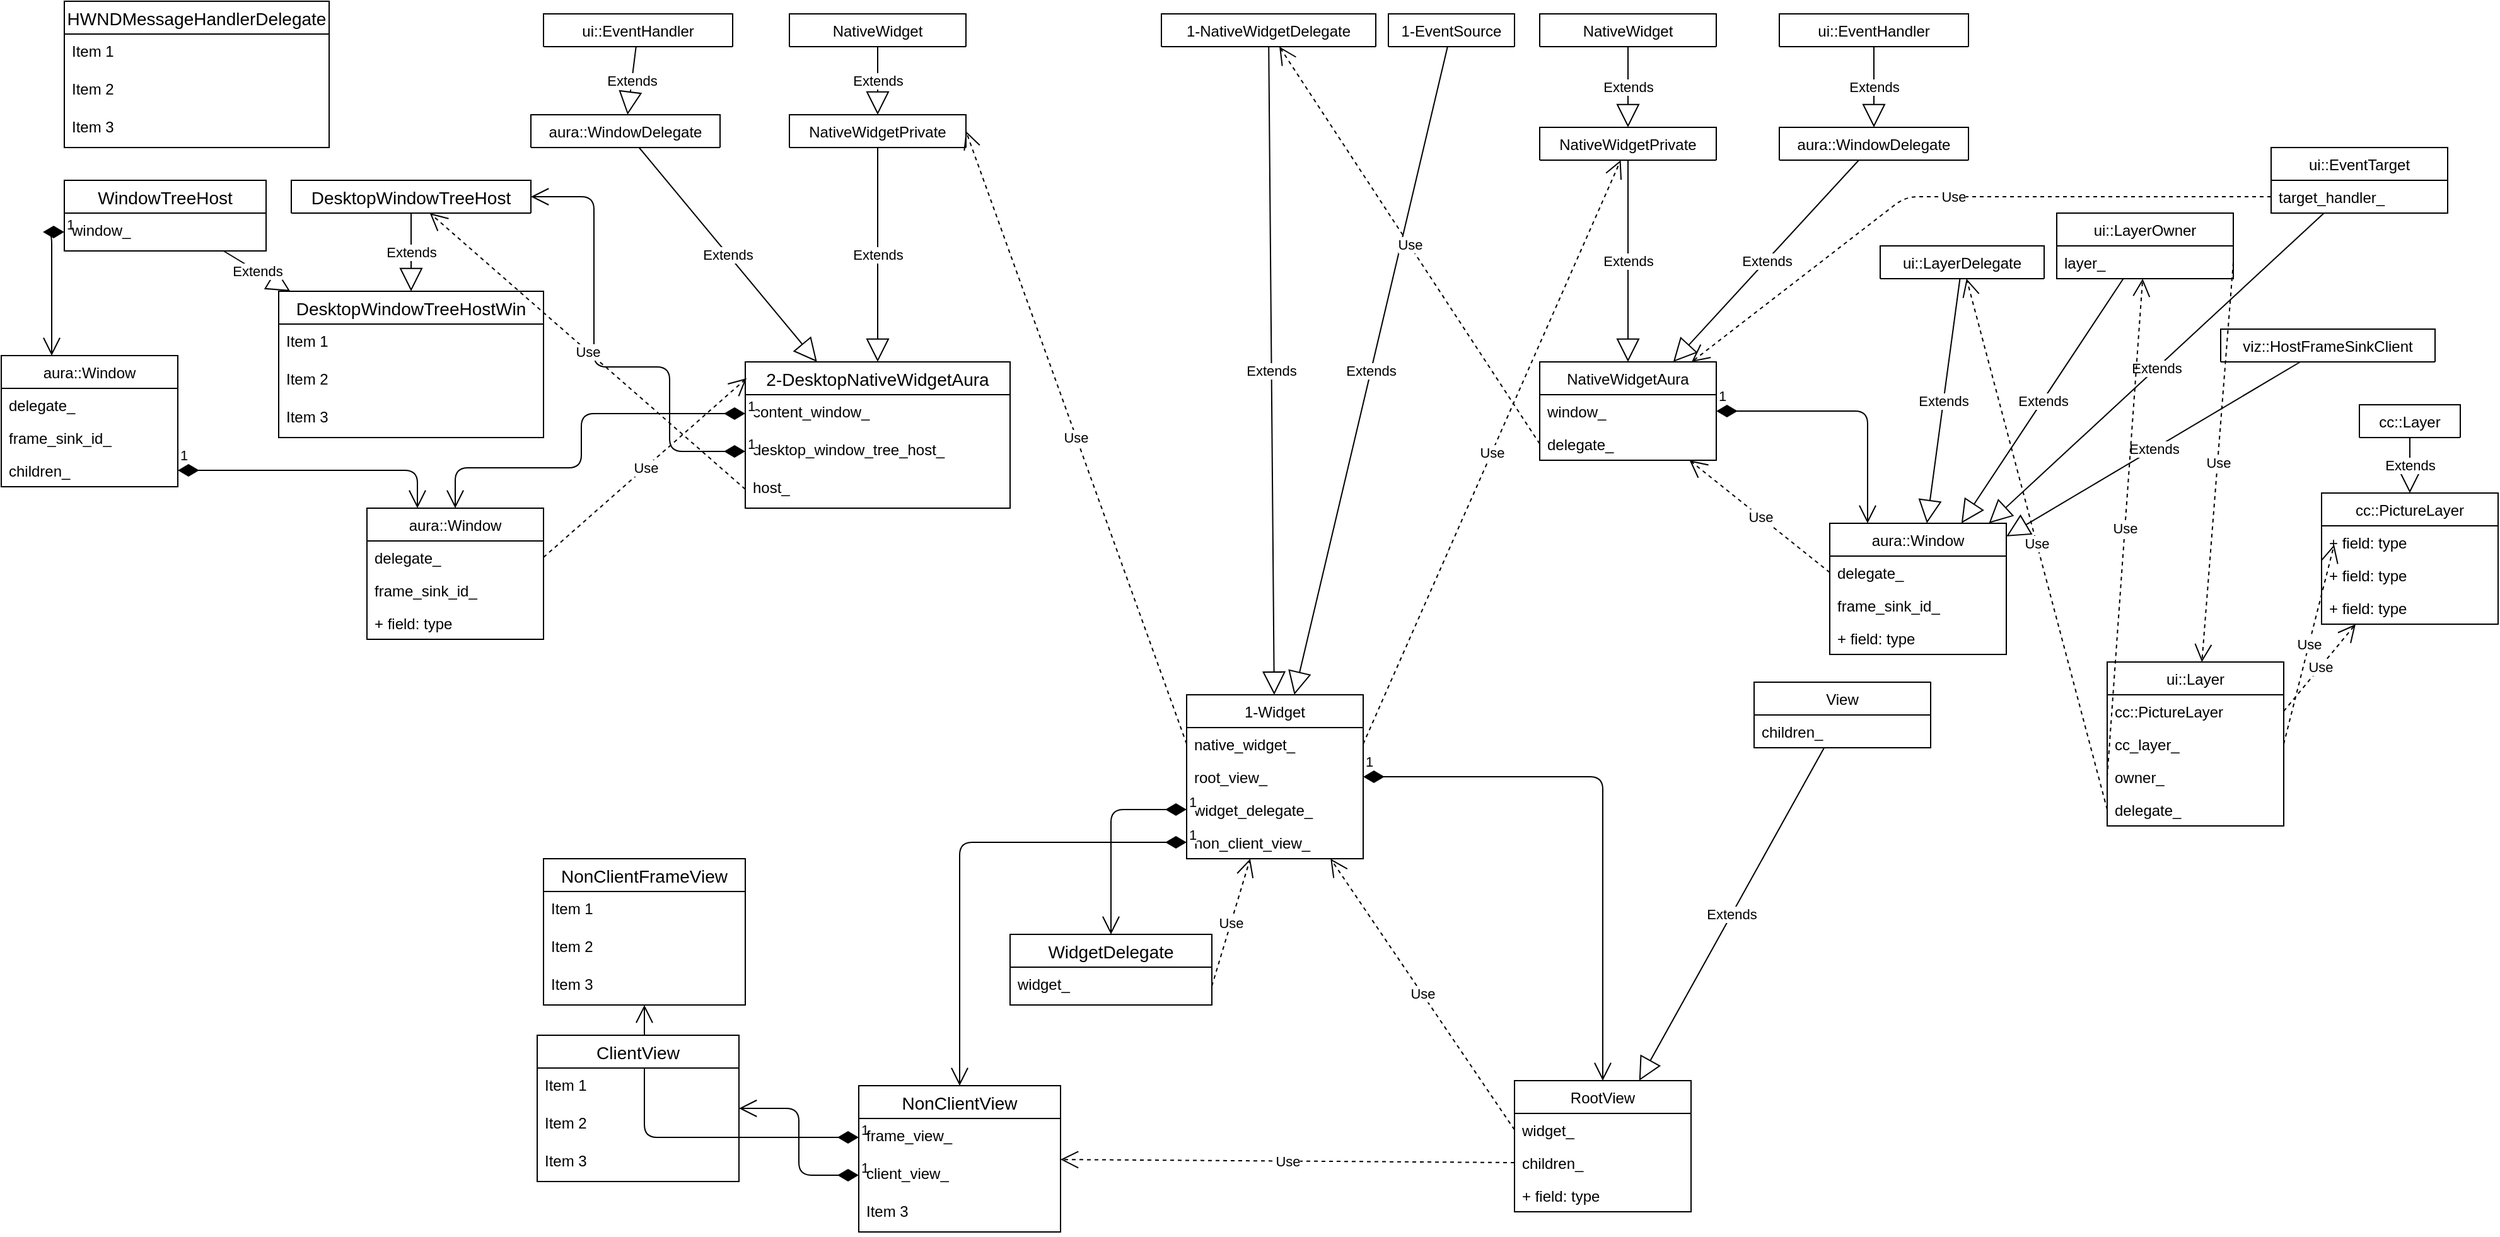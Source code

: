<mxfile version="13.6.2" type="device" pages="2"><diagram id="ymnN8Yq7O-9rbG2Km31I" name="Page-1"><mxGraphModel dx="2786" dy="966" grid="1" gridSize="10" guides="1" tooltips="1" connect="1" arrows="1" fold="1" page="1" pageScale="1" pageWidth="850" pageHeight="1100" math="0" shadow="0"><root><mxCell id="0"/><mxCell id="1" parent="0"/><mxCell id="njMOn9VJ8K-O8aOV15MC-9" value="Extends" style="endArrow=block;endSize=16;endFill=0;html=1;" parent="1" source="njMOn9VJ8K-O8aOV15MC-5" target="njMOn9VJ8K-O8aOV15MC-1" edge="1"><mxGeometry width="160" relative="1" as="geometry"><mxPoint x="20" y="390" as="sourcePoint"/><mxPoint x="180" y="390" as="targetPoint"/></mxGeometry></mxCell><mxCell id="njMOn9VJ8K-O8aOV15MC-10" value="1-EventSource" style="swimlane;fontStyle=0;childLayout=stackLayout;horizontal=1;startSize=26;fillColor=none;horizontalStack=0;resizeParent=1;resizeParentMax=0;resizeLast=0;collapsible=1;marginBottom=0;" parent="1" vertex="1" collapsed="1"><mxGeometry x="200" y="70" width="100" height="26" as="geometry"><mxRectangle x="20" y="390" width="140" height="104" as="alternateBounds"/></mxGeometry></mxCell><mxCell id="njMOn9VJ8K-O8aOV15MC-11" value="+ field: type" style="text;strokeColor=none;fillColor=none;align=left;verticalAlign=top;spacingLeft=4;spacingRight=4;overflow=hidden;rotatable=0;points=[[0,0.5],[1,0.5]];portConstraint=eastwest;" parent="njMOn9VJ8K-O8aOV15MC-10" vertex="1"><mxGeometry y="26" width="100" height="26" as="geometry"/></mxCell><mxCell id="njMOn9VJ8K-O8aOV15MC-12" value="+ field: type" style="text;strokeColor=none;fillColor=none;align=left;verticalAlign=top;spacingLeft=4;spacingRight=4;overflow=hidden;rotatable=0;points=[[0,0.5],[1,0.5]];portConstraint=eastwest;" parent="njMOn9VJ8K-O8aOV15MC-10" vertex="1"><mxGeometry y="52" width="100" height="26" as="geometry"/></mxCell><mxCell id="njMOn9VJ8K-O8aOV15MC-13" value="+ field: type" style="text;strokeColor=none;fillColor=none;align=left;verticalAlign=top;spacingLeft=4;spacingRight=4;overflow=hidden;rotatable=0;points=[[0,0.5],[1,0.5]];portConstraint=eastwest;" parent="njMOn9VJ8K-O8aOV15MC-10" vertex="1"><mxGeometry y="78" width="100" height="26" as="geometry"/></mxCell><mxCell id="njMOn9VJ8K-O8aOV15MC-14" value="Extends" style="endArrow=block;endSize=16;endFill=0;html=1;" parent="1" source="njMOn9VJ8K-O8aOV15MC-10" target="njMOn9VJ8K-O8aOV15MC-1" edge="1"><mxGeometry width="160" relative="1" as="geometry"><mxPoint x="106.987" y="106" as="sourcePoint"/><mxPoint x="132.052" y="270" as="targetPoint"/></mxGeometry></mxCell><mxCell id="njMOn9VJ8K-O8aOV15MC-23" value="Extends" style="endArrow=block;endSize=16;endFill=0;html=1;" parent="1" source="njMOn9VJ8K-O8aOV15MC-19" target="njMOn9VJ8K-O8aOV15MC-15" edge="1"><mxGeometry width="160" relative="1" as="geometry"><mxPoint x="253.188" y="106" as="sourcePoint"/><mxPoint x="167.249" y="270" as="targetPoint"/></mxGeometry></mxCell><mxCell id="njMOn9VJ8K-O8aOV15MC-28" value="Extends" style="endArrow=block;endSize=16;endFill=0;html=1;" parent="1" source="njMOn9VJ8K-O8aOV15MC-24" target="njMOn9VJ8K-O8aOV15MC-19" edge="1"><mxGeometry width="160" relative="1" as="geometry"><mxPoint x="253.188" y="106" as="sourcePoint"/><mxPoint x="167.249" y="270" as="targetPoint"/></mxGeometry></mxCell><mxCell id="njMOn9VJ8K-O8aOV15MC-37" value="Extends" style="endArrow=block;endSize=16;endFill=0;html=1;" parent="1" source="njMOn9VJ8K-O8aOV15MC-33" target="njMOn9VJ8K-O8aOV15MC-29" edge="1"><mxGeometry width="160" relative="1" as="geometry"><mxPoint x="456.923" y="56" as="sourcePoint"/><mxPoint x="432.308" y="160" as="targetPoint"/></mxGeometry></mxCell><mxCell id="njMOn9VJ8K-O8aOV15MC-38" value="Extends" style="endArrow=block;endSize=16;endFill=0;html=1;" parent="1" source="njMOn9VJ8K-O8aOV15MC-29" target="njMOn9VJ8K-O8aOV15MC-15" edge="1"><mxGeometry width="160" relative="1" as="geometry"><mxPoint x="466.923" y="66" as="sourcePoint"/><mxPoint x="442.308" y="170" as="targetPoint"/></mxGeometry></mxCell><object label="aura::Window" memo="&#10;Aura window implementation. Interesting events are sent to the WindowDelegate." id="njMOn9VJ8K-O8aOV15MC-39"><mxCell style="swimlane;fontStyle=0;childLayout=stackLayout;horizontal=1;startSize=26;fillColor=none;horizontalStack=0;resizeParent=1;resizeParentMax=0;resizeLast=0;collapsible=1;marginBottom=0;" parent="1" vertex="1"><mxGeometry x="550" y="474" width="140" height="104" as="geometry"/></mxCell></object><mxCell id="njMOn9VJ8K-O8aOV15MC-40" value="delegate_" style="text;strokeColor=none;fillColor=none;align=left;verticalAlign=top;spacingLeft=4;spacingRight=4;overflow=hidden;rotatable=0;points=[[0,0.5],[1,0.5]];portConstraint=eastwest;" parent="njMOn9VJ8K-O8aOV15MC-39" vertex="1"><mxGeometry y="26" width="140" height="26" as="geometry"/></mxCell><object label="frame_sink_id_" memo="The FrameSinkId associated with this window. If this window is embedding another client, then this should be set to the FrameSinkId of that client, and |embeds_external_client_| is turned on. However, a window can still have a valid FrameSinkId without embedding another client, to facilitate hit-testing." id="njMOn9VJ8K-O8aOV15MC-41"><mxCell style="text;strokeColor=none;fillColor=none;align=left;verticalAlign=top;spacingLeft=4;spacingRight=4;overflow=hidden;rotatable=0;points=[[0,0.5],[1,0.5]];portConstraint=eastwest;" parent="njMOn9VJ8K-O8aOV15MC-39" vertex="1"><mxGeometry y="52" width="140" height="26" as="geometry"/></mxCell></object><mxCell id="njMOn9VJ8K-O8aOV15MC-42" value="+ field: type" style="text;strokeColor=none;fillColor=none;align=left;verticalAlign=top;spacingLeft=4;spacingRight=4;overflow=hidden;rotatable=0;points=[[0,0.5],[1,0.5]];portConstraint=eastwest;" parent="njMOn9VJ8K-O8aOV15MC-39" vertex="1"><mxGeometry y="78" width="140" height="26" as="geometry"/></mxCell><object label="ui::LayerDelegate" memo=" A delegate interface implemented by an object that renders to a Layer." id="njMOn9VJ8K-O8aOV15MC-43"><mxCell style="swimlane;fontStyle=0;childLayout=stackLayout;horizontal=1;startSize=26;fillColor=none;horizontalStack=0;resizeParent=1;resizeParentMax=0;resizeLast=0;collapsible=1;marginBottom=0;" parent="1" vertex="1" collapsed="1"><mxGeometry x="590" y="254" width="130" height="26" as="geometry"><mxRectangle x="590" y="254" width="140" height="104" as="alternateBounds"/></mxGeometry></mxCell></object><mxCell id="njMOn9VJ8K-O8aOV15MC-44" value="+ field: type" style="text;strokeColor=none;fillColor=none;align=left;verticalAlign=top;spacingLeft=4;spacingRight=4;overflow=hidden;rotatable=0;points=[[0,0.5],[1,0.5]];portConstraint=eastwest;" parent="njMOn9VJ8K-O8aOV15MC-43" vertex="1"><mxGeometry y="26" width="130" height="26" as="geometry"/></mxCell><mxCell id="njMOn9VJ8K-O8aOV15MC-45" value="+ field: type" style="text;strokeColor=none;fillColor=none;align=left;verticalAlign=top;spacingLeft=4;spacingRight=4;overflow=hidden;rotatable=0;points=[[0,0.5],[1,0.5]];portConstraint=eastwest;" parent="njMOn9VJ8K-O8aOV15MC-43" vertex="1"><mxGeometry y="52" width="130" height="26" as="geometry"/></mxCell><mxCell id="njMOn9VJ8K-O8aOV15MC-46" value="+ field: type" style="text;strokeColor=none;fillColor=none;align=left;verticalAlign=top;spacingLeft=4;spacingRight=4;overflow=hidden;rotatable=0;points=[[0,0.5],[1,0.5]];portConstraint=eastwest;" parent="njMOn9VJ8K-O8aOV15MC-43" vertex="1"><mxGeometry y="78" width="130" height="26" as="geometry"/></mxCell><mxCell id="njMOn9VJ8K-O8aOV15MC-47" value="Extends" style="endArrow=block;endSize=16;endFill=0;html=1;" parent="1" source="njMOn9VJ8K-O8aOV15MC-43" target="njMOn9VJ8K-O8aOV15MC-39" edge="1"><mxGeometry width="160" relative="1" as="geometry"><mxPoint x="584.115" y="186" as="sourcePoint"/><mxPoint x="463.541" y="330" as="targetPoint"/></mxGeometry></mxCell><mxCell id="njMOn9VJ8K-O8aOV15MC-48" value="ui::LayerOwner" style="swimlane;fontStyle=0;childLayout=stackLayout;horizontal=1;startSize=26;fillColor=none;horizontalStack=0;resizeParent=1;resizeParentMax=0;resizeLast=0;collapsible=1;marginBottom=0;" parent="1" vertex="1"><mxGeometry x="730" y="228" width="140" height="52" as="geometry"><mxRectangle x="740" y="254" width="110" height="26" as="alternateBounds"/></mxGeometry></mxCell><mxCell id="njMOn9VJ8K-O8aOV15MC-49" value="layer_" style="text;strokeColor=none;fillColor=none;align=left;verticalAlign=top;spacingLeft=4;spacingRight=4;overflow=hidden;rotatable=0;points=[[0,0.5],[1,0.5]];portConstraint=eastwest;" parent="njMOn9VJ8K-O8aOV15MC-48" vertex="1"><mxGeometry y="26" width="140" height="26" as="geometry"/></mxCell><mxCell id="njMOn9VJ8K-O8aOV15MC-52" value="Extends" style="endArrow=block;endSize=16;endFill=0;html=1;" parent="1" source="njMOn9VJ8K-O8aOV15MC-48" target="njMOn9VJ8K-O8aOV15MC-39" edge="1"><mxGeometry width="160" relative="1" as="geometry"><mxPoint x="666.857" y="290" as="sourcePoint"/><mxPoint x="830" y="470" as="targetPoint"/></mxGeometry></mxCell><mxCell id="njMOn9VJ8K-O8aOV15MC-57" value="Extends" style="endArrow=block;endSize=16;endFill=0;html=1;" parent="1" source="njMOn9VJ8K-O8aOV15MC-53" target="njMOn9VJ8K-O8aOV15MC-39" edge="1"><mxGeometry width="160" relative="1" as="geometry"><mxPoint x="789.524" y="290" as="sourcePoint"/><mxPoint x="741.905" y="330" as="targetPoint"/></mxGeometry></mxCell><mxCell id="njMOn9VJ8K-O8aOV15MC-58" value="viz::HostFrameSinkClient" style="swimlane;fontStyle=0;childLayout=stackLayout;horizontal=1;startSize=26;fillColor=none;horizontalStack=0;resizeParent=1;resizeParentMax=0;resizeLast=0;collapsible=1;marginBottom=0;" parent="1" vertex="1" collapsed="1"><mxGeometry x="860" y="320" width="170" height="26" as="geometry"><mxRectangle x="20" y="450" width="170" height="104" as="alternateBounds"/></mxGeometry></mxCell><mxCell id="njMOn9VJ8K-O8aOV15MC-59" value="+ field: type" style="text;strokeColor=none;fillColor=none;align=left;verticalAlign=top;spacingLeft=4;spacingRight=4;overflow=hidden;rotatable=0;points=[[0,0.5],[1,0.5]];portConstraint=eastwest;" parent="njMOn9VJ8K-O8aOV15MC-58" vertex="1"><mxGeometry y="26" width="170" height="26" as="geometry"/></mxCell><mxCell id="njMOn9VJ8K-O8aOV15MC-60" value="+ field: type" style="text;strokeColor=none;fillColor=none;align=left;verticalAlign=top;spacingLeft=4;spacingRight=4;overflow=hidden;rotatable=0;points=[[0,0.5],[1,0.5]];portConstraint=eastwest;" parent="njMOn9VJ8K-O8aOV15MC-58" vertex="1"><mxGeometry y="52" width="170" height="26" as="geometry"/></mxCell><mxCell id="njMOn9VJ8K-O8aOV15MC-61" value="+ field: type" style="text;strokeColor=none;fillColor=none;align=left;verticalAlign=top;spacingLeft=4;spacingRight=4;overflow=hidden;rotatable=0;points=[[0,0.5],[1,0.5]];portConstraint=eastwest;" parent="njMOn9VJ8K-O8aOV15MC-58" vertex="1"><mxGeometry y="78" width="170" height="26" as="geometry"/></mxCell><mxCell id="njMOn9VJ8K-O8aOV15MC-62" value="Extends" style="endArrow=block;endSize=16;endFill=0;html=1;" parent="1" source="njMOn9VJ8K-O8aOV15MC-58" target="njMOn9VJ8K-O8aOV15MC-39" edge="1"><mxGeometry width="160" relative="1" as="geometry"><mxPoint x="894.667" y="290" as="sourcePoint"/><mxPoint x="750" y="352" as="targetPoint"/></mxGeometry></mxCell><mxCell id="njMOn9VJ8K-O8aOV15MC-63" value="Use" style="endArrow=open;endSize=12;dashed=1;html=1;exitX=0;exitY=0.5;exitDx=0;exitDy=0;" parent="1" source="njMOn9VJ8K-O8aOV15MC-54" target="njMOn9VJ8K-O8aOV15MC-15" edge="1"><mxGeometry width="160" relative="1" as="geometry"><mxPoint x="20" y="450" as="sourcePoint"/><mxPoint x="180" y="450" as="targetPoint"/><Array as="points"><mxPoint x="610" y="215"/></Array></mxGeometry></mxCell><mxCell id="njMOn9VJ8K-O8aOV15MC-64" value="Use" style="endArrow=open;endSize=12;dashed=1;html=1;exitX=0;exitY=0.5;exitDx=0;exitDy=0;" parent="1" source="njMOn9VJ8K-O8aOV15MC-40" target="njMOn9VJ8K-O8aOV15MC-15" edge="1"><mxGeometry width="160" relative="1" as="geometry"><mxPoint x="880" y="225" as="sourcePoint"/><mxPoint x="482.254" y="330" as="targetPoint"/></mxGeometry></mxCell><mxCell id="njMOn9VJ8K-O8aOV15MC-65" value="1" style="endArrow=open;html=1;endSize=12;startArrow=diamondThin;startSize=14;startFill=1;edgeStyle=orthogonalEdgeStyle;align=left;verticalAlign=bottom;exitX=1;exitY=0.5;exitDx=0;exitDy=0;" parent="1" source="njMOn9VJ8K-O8aOV15MC-16" target="njMOn9VJ8K-O8aOV15MC-39" edge="1"><mxGeometry x="-1" y="3" relative="1" as="geometry"><mxPoint x="20" y="450" as="sourcePoint"/><mxPoint x="560" y="330" as="targetPoint"/><Array as="points"><mxPoint x="580" y="385"/></Array></mxGeometry></mxCell><mxCell id="njMOn9VJ8K-O8aOV15MC-66" value="Use" style="endArrow=open;endSize=12;dashed=1;html=1;exitX=1;exitY=0.5;exitDx=0;exitDy=0;" parent="1" source="njMOn9VJ8K-O8aOV15MC-2" target="njMOn9VJ8K-O8aOV15MC-19" edge="1"><mxGeometry width="160" relative="1" as="geometry"><mxPoint x="610" y="369" as="sourcePoint"/><mxPoint x="450" y="391.957" as="targetPoint"/></mxGeometry></mxCell><mxCell id="njMOn9VJ8K-O8aOV15MC-80" value="Extends" style="endArrow=block;endSize=16;endFill=0;html=1;" parent="1" source="njMOn9VJ8K-O8aOV15MC-71" target="njMOn9VJ8K-O8aOV15MC-67" edge="1"><mxGeometry width="160" relative="1" as="geometry"><mxPoint x="429.347" y="196" as="sourcePoint"/><mxPoint x="421.307" y="356" as="targetPoint"/></mxGeometry></mxCell><mxCell id="njMOn9VJ8K-O8aOV15MC-81" value="Use" style="endArrow=open;endSize=12;dashed=1;html=1;exitX=0;exitY=0.5;exitDx=0;exitDy=0;" parent="1" source="njMOn9VJ8K-O8aOV15MC-68" target="njMOn9VJ8K-O8aOV15MC-1" edge="1"><mxGeometry width="160" relative="1" as="geometry"><mxPoint x="210" y="419" as="sourcePoint"/><mxPoint x="417.881" y="196" as="targetPoint"/></mxGeometry></mxCell><mxCell id="njMOn9VJ8K-O8aOV15MC-82" value="1" style="endArrow=open;html=1;endSize=12;startArrow=diamondThin;startSize=14;startFill=1;edgeStyle=orthogonalEdgeStyle;align=left;verticalAlign=bottom;exitX=1;exitY=0.5;exitDx=0;exitDy=0;" parent="1" source="njMOn9VJ8K-O8aOV15MC-3" target="njMOn9VJ8K-O8aOV15MC-67" edge="1"><mxGeometry x="-1" y="3" relative="1" as="geometry"><mxPoint x="490" y="395" as="sourcePoint"/><mxPoint x="610" y="340" as="targetPoint"/></mxGeometry></mxCell><mxCell id="njMOn9VJ8K-O8aOV15MC-87" value="cc::PictureLayer" style="swimlane;fontStyle=0;childLayout=stackLayout;horizontal=1;startSize=26;fillColor=none;horizontalStack=0;resizeParent=1;resizeParentMax=0;resizeLast=0;collapsible=1;marginBottom=0;" parent="1" vertex="1"><mxGeometry x="940" y="450" width="140" height="104" as="geometry"/></mxCell><mxCell id="njMOn9VJ8K-O8aOV15MC-88" value="+ field: type" style="text;strokeColor=none;fillColor=none;align=left;verticalAlign=top;spacingLeft=4;spacingRight=4;overflow=hidden;rotatable=0;points=[[0,0.5],[1,0.5]];portConstraint=eastwest;" parent="njMOn9VJ8K-O8aOV15MC-87" vertex="1"><mxGeometry y="26" width="140" height="26" as="geometry"/></mxCell><mxCell id="njMOn9VJ8K-O8aOV15MC-89" value="+ field: type" style="text;strokeColor=none;fillColor=none;align=left;verticalAlign=top;spacingLeft=4;spacingRight=4;overflow=hidden;rotatable=0;points=[[0,0.5],[1,0.5]];portConstraint=eastwest;" parent="njMOn9VJ8K-O8aOV15MC-87" vertex="1"><mxGeometry y="52" width="140" height="26" as="geometry"/></mxCell><mxCell id="njMOn9VJ8K-O8aOV15MC-90" value="+ field: type" style="text;strokeColor=none;fillColor=none;align=left;verticalAlign=top;spacingLeft=4;spacingRight=4;overflow=hidden;rotatable=0;points=[[0,0.5],[1,0.5]];portConstraint=eastwest;" parent="njMOn9VJ8K-O8aOV15MC-87" vertex="1"><mxGeometry y="78" width="140" height="26" as="geometry"/></mxCell><mxCell id="njMOn9VJ8K-O8aOV15MC-91" value="Use" style="endArrow=open;endSize=12;dashed=1;html=1;exitX=1;exitY=0.5;exitDx=0;exitDy=0;" parent="1" source="njMOn9VJ8K-O8aOV15MC-84" target="njMOn9VJ8K-O8aOV15MC-87" edge="1"><mxGeometry width="160" relative="1" as="geometry"><mxPoint x="610" y="369" as="sourcePoint"/><mxPoint x="490" y="377.211" as="targetPoint"/></mxGeometry></mxCell><object label="cc::Layer" memo="Base class for composited layers. Special layer types are derived from this class. Each layer is an independent unit in the compositor, be that for transforming or for content. If a layer has content it can be transformed efficiently without requiring the content to be recreated. Layers form a tree, with each layer having 0 or more children, and a single parent (or none at the root). Layers within the tree, other than the root layer, are kept alive by that tree relationship, with refpointer ownership from parents to children." id="njMOn9VJ8K-O8aOV15MC-92"><mxCell style="swimlane;fontStyle=0;childLayout=stackLayout;horizontal=1;startSize=26;fillColor=none;horizontalStack=0;resizeParent=1;resizeParentMax=0;resizeLast=0;collapsible=1;marginBottom=0;" parent="1" vertex="1" collapsed="1"><mxGeometry x="970" y="380" width="80" height="26" as="geometry"><mxRectangle x="20" y="740" width="140" height="104" as="alternateBounds"/></mxGeometry></mxCell></object><mxCell id="njMOn9VJ8K-O8aOV15MC-93" value="+ field: type" style="text;strokeColor=none;fillColor=none;align=left;verticalAlign=top;spacingLeft=4;spacingRight=4;overflow=hidden;rotatable=0;points=[[0,0.5],[1,0.5]];portConstraint=eastwest;" parent="njMOn9VJ8K-O8aOV15MC-92" vertex="1"><mxGeometry y="26" width="80" height="26" as="geometry"/></mxCell><mxCell id="njMOn9VJ8K-O8aOV15MC-94" value="+ field: type" style="text;strokeColor=none;fillColor=none;align=left;verticalAlign=top;spacingLeft=4;spacingRight=4;overflow=hidden;rotatable=0;points=[[0,0.5],[1,0.5]];portConstraint=eastwest;" parent="njMOn9VJ8K-O8aOV15MC-92" vertex="1"><mxGeometry y="52" width="80" height="26" as="geometry"/></mxCell><mxCell id="njMOn9VJ8K-O8aOV15MC-95" value="+ field: type" style="text;strokeColor=none;fillColor=none;align=left;verticalAlign=top;spacingLeft=4;spacingRight=4;overflow=hidden;rotatable=0;points=[[0,0.5],[1,0.5]];portConstraint=eastwest;" parent="njMOn9VJ8K-O8aOV15MC-92" vertex="1"><mxGeometry y="78" width="80" height="26" as="geometry"/></mxCell><mxCell id="njMOn9VJ8K-O8aOV15MC-96" value="Extends" style="endArrow=block;endSize=16;endFill=0;html=1;" parent="1" source="njMOn9VJ8K-O8aOV15MC-92" target="njMOn9VJ8K-O8aOV15MC-87" edge="1"><mxGeometry width="160" relative="1" as="geometry"><mxPoint x="870" y="355.055" as="sourcePoint"/><mxPoint x="750" y="372.073" as="targetPoint"/></mxGeometry></mxCell><mxCell id="njMOn9VJ8K-O8aOV15MC-97" value="Use" style="endArrow=open;endSize=12;dashed=1;html=1;exitX=1;exitY=0.5;exitDx=0;exitDy=0;" parent="1" source="njMOn9VJ8K-O8aOV15MC-85" edge="1"><mxGeometry width="160" relative="1" as="geometry"><mxPoint x="910" y="479" as="sourcePoint"/><mxPoint x="950" y="491" as="targetPoint"/></mxGeometry></mxCell><mxCell id="njMOn9VJ8K-O8aOV15MC-98" value="Use" style="endArrow=open;endSize=12;dashed=1;html=1;exitX=0;exitY=0.5;exitDx=0;exitDy=0;" parent="1" source="njMOn9VJ8K-O8aOV15MC-86" target="njMOn9VJ8K-O8aOV15MC-48" edge="1"><mxGeometry width="160" relative="1" as="geometry"><mxPoint x="910" y="479" as="sourcePoint"/><mxPoint x="950" y="491" as="targetPoint"/></mxGeometry></mxCell><mxCell id="njMOn9VJ8K-O8aOV15MC-99" value="Use" style="endArrow=open;endSize=12;dashed=1;html=1;exitX=1;exitY=0.5;exitDx=0;exitDy=0;" parent="1" source="njMOn9VJ8K-O8aOV15MC-49" target="njMOn9VJ8K-O8aOV15MC-83" edge="1"><mxGeometry width="160" relative="1" as="geometry"><mxPoint x="770" y="531" as="sourcePoint"/><mxPoint x="800" y="710" as="targetPoint"/></mxGeometry></mxCell><mxCell id="njMOn9VJ8K-O8aOV15MC-101" value="Use" style="endArrow=open;endSize=12;dashed=1;html=1;exitX=0;exitY=0.5;exitDx=0;exitDy=0;" parent="1" source="njMOn9VJ8K-O8aOV15MC-100" target="njMOn9VJ8K-O8aOV15MC-43" edge="1"><mxGeometry width="160" relative="1" as="geometry"><mxPoint x="770" y="531" as="sourcePoint"/><mxPoint x="806.105" y="290" as="targetPoint"/></mxGeometry></mxCell><mxCell id="njMOn9VJ8K-O8aOV15MC-103" value="Use" style="endArrow=open;endSize=12;dashed=1;html=1;exitX=0;exitY=0.5;exitDx=0;exitDy=0;" parent="1" source="njMOn9VJ8K-O8aOV15MC-102" target="njMOn9VJ8K-O8aOV15MC-5" edge="1"><mxGeometry width="160" relative="1" as="geometry"><mxPoint x="210" y="419" as="sourcePoint"/><mxPoint x="417.881" y="196" as="targetPoint"/></mxGeometry></mxCell><mxCell id="njMOn9VJ8K-O8aOV15MC-53" value="ui::EventTarget" style="swimlane;fontStyle=0;childLayout=stackLayout;horizontal=1;startSize=26;fillColor=none;horizontalStack=0;resizeParent=1;resizeParentMax=0;resizeLast=0;collapsible=1;marginBottom=0;" parent="1" vertex="1"><mxGeometry x="900" y="176" width="140" height="52" as="geometry"><mxRectangle x="860" y="254" width="110" height="26" as="alternateBounds"/></mxGeometry></mxCell><mxCell id="njMOn9VJ8K-O8aOV15MC-54" value="target_handler_" style="text;strokeColor=none;fillColor=none;align=left;verticalAlign=top;spacingLeft=4;spacingRight=4;overflow=hidden;rotatable=0;points=[[0,0.5],[1,0.5]];portConstraint=eastwest;" parent="njMOn9VJ8K-O8aOV15MC-53" vertex="1"><mxGeometry y="26" width="140" height="26" as="geometry"/></mxCell><object label="1-Widget" memo="////////////////////////////////////////////////////////////////////////////// Widget class Encapsulates the platform-specific rendering, event receiving and widget management aspects of the UI framework. Owns a RootView and thus a View hierarchy. Can contain child Widgets. Widget is a platform-independent type that communicates with a platform or context specific NativeWidget implementation. A special note on ownership: Depending on the value of the InitParams' ownership field, the Widget either owns or is owned by its NativeWidget: ownership = NATIVE_WIDGET_OWNS_WIDGET (default) The Widget instance is owned by its NativeWidget. When the NativeWidget is destroyed (in response to a native destruction message), it deletes the Widget from its destructor. ownership = WIDGET_OWNS_NATIVE_WIDGET (non-default) The Widget instance owns its NativeWidget. This state implies someone else wants to control the lifetime of this object. When they destroy the Widget it is responsible for destroying the NativeWidget (from its destructor). This is often used to place a Widget in a std::unique_ptr&lt;&gt; or on the stack in a test." id="njMOn9VJ8K-O8aOV15MC-1"><mxCell style="swimlane;fontStyle=0;childLayout=stackLayout;horizontal=1;startSize=26;fillColor=none;horizontalStack=0;resizeParent=1;resizeParentMax=0;resizeLast=0;collapsible=1;marginBottom=0;" parent="1" vertex="1"><mxGeometry x="40" y="610" width="140" height="130" as="geometry"/></mxCell></object><mxCell id="njMOn9VJ8K-O8aOV15MC-2" value="native_widget_" style="text;strokeColor=none;fillColor=none;align=left;verticalAlign=top;spacingLeft=4;spacingRight=4;overflow=hidden;rotatable=0;points=[[0,0.5],[1,0.5]];portConstraint=eastwest;" parent="njMOn9VJ8K-O8aOV15MC-1" vertex="1"><mxGeometry y="26" width="140" height="26" as="geometry"/></mxCell><object label="root_view_" memo="The root of the View hierarchy attached to this window. WARNING: see warning in tooltip_manager_ for ordering dependencies with this and tooltip_manager_." id="njMOn9VJ8K-O8aOV15MC-3"><mxCell style="text;strokeColor=none;fillColor=none;align=left;verticalAlign=top;spacingLeft=4;spacingRight=4;overflow=hidden;rotatable=0;points=[[0,0.5],[1,0.5]];portConstraint=eastwest;" parent="njMOn9VJ8K-O8aOV15MC-1" vertex="1"><mxGeometry y="52" width="140" height="26" as="geometry"/></mxCell></object><mxCell id="njMOn9VJ8K-O8aOV15MC-4" value="widget_delegate_" style="text;strokeColor=none;fillColor=none;align=left;verticalAlign=top;spacingLeft=4;spacingRight=4;overflow=hidden;rotatable=0;points=[[0,0.5],[1,0.5]];portConstraint=eastwest;" parent="njMOn9VJ8K-O8aOV15MC-1" vertex="1"><mxGeometry y="78" width="140" height="26" as="geometry"/></mxCell><mxCell id="Ue9zxe0LCbtpfDnwBKlR-28" value="non_client_view_" style="text;strokeColor=none;fillColor=none;align=left;verticalAlign=top;spacingLeft=4;spacingRight=4;overflow=hidden;rotatable=0;points=[[0,0.5],[1,0.5]];portConstraint=eastwest;" parent="njMOn9VJ8K-O8aOV15MC-1" vertex="1"><mxGeometry y="104" width="140" height="26" as="geometry"/></mxCell><object label="ui::Layer" memo="Layer manages a texture, transform and a set of child Layers. Any View that has enabled layers ends up creating a Layer to manage the texture. A Layer can also be created without a texture, in which case it renders nothing and is simply used as a node in a hierarchy of layers. Coordinate system used in layers is DIP (Density Independent Pixel) coordinates unless explicitly mentioned as pixel coordinates. NOTE: Unlike Views, each Layer does *not* own its child Layers. If you delete a Layer and it has children, the parent of each child Layer is set to NULL, but the children are not deleted." id="njMOn9VJ8K-O8aOV15MC-83"><mxCell style="swimlane;fontStyle=0;childLayout=stackLayout;horizontal=1;startSize=26;fillColor=none;horizontalStack=0;resizeParent=1;resizeParentMax=0;resizeLast=0;collapsible=1;marginBottom=0;" parent="1" vertex="1"><mxGeometry x="770" y="584" width="140" height="130" as="geometry"/></mxCell></object><mxCell id="njMOn9VJ8K-O8aOV15MC-84" value="cc::PictureLayer" style="text;strokeColor=none;fillColor=none;align=left;verticalAlign=top;spacingLeft=4;spacingRight=4;overflow=hidden;rotatable=0;points=[[0,0.5],[1,0.5]];portConstraint=eastwest;" parent="njMOn9VJ8K-O8aOV15MC-83" vertex="1"><mxGeometry y="26" width="140" height="26" as="geometry"/></mxCell><mxCell id="njMOn9VJ8K-O8aOV15MC-85" value="cc_layer_" style="text;strokeColor=none;fillColor=none;align=left;verticalAlign=top;spacingLeft=4;spacingRight=4;overflow=hidden;rotatable=0;points=[[0,0.5],[1,0.5]];portConstraint=eastwest;" parent="njMOn9VJ8K-O8aOV15MC-83" vertex="1"><mxGeometry y="52" width="140" height="26" as="geometry"/></mxCell><mxCell id="njMOn9VJ8K-O8aOV15MC-86" value="owner_" style="text;strokeColor=none;fillColor=none;align=left;verticalAlign=top;spacingLeft=4;spacingRight=4;overflow=hidden;rotatable=0;points=[[0,0.5],[1,0.5]];portConstraint=eastwest;" parent="njMOn9VJ8K-O8aOV15MC-83" vertex="1"><mxGeometry y="78" width="140" height="26" as="geometry"/></mxCell><mxCell id="njMOn9VJ8K-O8aOV15MC-100" value="delegate_" style="text;strokeColor=none;fillColor=none;align=left;verticalAlign=top;spacingLeft=4;spacingRight=4;overflow=hidden;rotatable=0;points=[[0,0.5],[1,0.5]];portConstraint=eastwest;" parent="njMOn9VJ8K-O8aOV15MC-83" vertex="1"><mxGeometry y="104" width="140" height="26" as="geometry"/></mxCell><mxCell id="njMOn9VJ8K-O8aOV15MC-15" value="NativeWidgetAura" style="swimlane;fontStyle=0;childLayout=stackLayout;horizontal=1;startSize=26;fillColor=none;horizontalStack=0;resizeParent=1;resizeParentMax=0;resizeLast=0;collapsible=1;marginBottom=0;" parent="1" vertex="1"><mxGeometry x="320" y="346" width="140" height="78" as="geometry"/></mxCell><object label="window_" memo="WARNING: set to NULL when destroyed. As the Widget is not necessarily destroyed along with |window_| all usage of |window_| should first verify non-NULL." id="njMOn9VJ8K-O8aOV15MC-16"><mxCell style="text;strokeColor=none;fillColor=none;align=left;verticalAlign=top;spacingLeft=4;spacingRight=4;overflow=hidden;rotatable=0;points=[[0,0.5],[1,0.5]];portConstraint=eastwest;" parent="njMOn9VJ8K-O8aOV15MC-15" vertex="1"><mxGeometry y="26" width="140" height="26" as="geometry"/></mxCell></object><object label="delegate_" memo="WARNING: set to NULL when destroyed. As the Widget is not necessarily destroyed along with |window_| all usage of |window_| should first verify non-NULL." id="njMOn9VJ8K-O8aOV15MC-102"><mxCell style="text;strokeColor=none;fillColor=none;align=left;verticalAlign=top;spacingLeft=4;spacingRight=4;overflow=hidden;rotatable=0;points=[[0,0.5],[1,0.5]];portConstraint=eastwest;" parent="njMOn9VJ8K-O8aOV15MC-15" vertex="1"><mxGeometry y="52" width="140" height="26" as="geometry"/></mxCell></object><object label="NativeWidgetPrivate" memo="NativeWidgetPrivate interface A NativeWidget subclass internal to views that provides Widget a conduit for communication with a backend-specific native widget implementation. Many of the methods here are pass-thrus for Widget, and as such there is no documentation for them here. In that case, see methods of the same name in widget.h. IMPORTANT: This type is intended for use only by the views system and for NativeWidget implementations. This file should not be included in code that does not fall into one of these use cases. " id="njMOn9VJ8K-O8aOV15MC-19"><mxCell style="swimlane;fontStyle=0;childLayout=stackLayout;horizontal=1;startSize=26;fillColor=none;horizontalStack=0;resizeParent=1;resizeParentMax=0;resizeLast=0;collapsible=1;marginBottom=0;" parent="1" vertex="1" collapsed="1"><mxGeometry x="320" y="160" width="140" height="26" as="geometry"><mxRectangle x="340" y="150" width="140" height="104" as="alternateBounds"/></mxGeometry></mxCell></object><mxCell id="njMOn9VJ8K-O8aOV15MC-20" value="+ field: type" style="text;strokeColor=none;fillColor=none;align=left;verticalAlign=top;spacingLeft=4;spacingRight=4;overflow=hidden;rotatable=0;points=[[0,0.5],[1,0.5]];portConstraint=eastwest;" parent="njMOn9VJ8K-O8aOV15MC-19" vertex="1"><mxGeometry y="26" width="140" height="26" as="geometry"/></mxCell><mxCell id="njMOn9VJ8K-O8aOV15MC-21" value="+ field: type" style="text;strokeColor=none;fillColor=none;align=left;verticalAlign=top;spacingLeft=4;spacingRight=4;overflow=hidden;rotatable=0;points=[[0,0.5],[1,0.5]];portConstraint=eastwest;" parent="njMOn9VJ8K-O8aOV15MC-19" vertex="1"><mxGeometry y="52" width="140" height="26" as="geometry"/></mxCell><mxCell id="njMOn9VJ8K-O8aOV15MC-22" value="+ field: type" style="text;strokeColor=none;fillColor=none;align=left;verticalAlign=top;spacingLeft=4;spacingRight=4;overflow=hidden;rotatable=0;points=[[0,0.5],[1,0.5]];portConstraint=eastwest;" parent="njMOn9VJ8K-O8aOV15MC-19" vertex="1"><mxGeometry y="78" width="140" height="26" as="geometry"/></mxCell><object label="NativeWidget" memo="NativeWidget interface An interface that serves as the public API base for the internal::NativeWidget interface that Widget uses to communicate with a backend-specific native widget implementation. This is the only component of this interface that is publicly visible, and exists solely for exposure via Widget's native_widget() accessor, which code occasionally static_casts to a known implementation in platform-specific code." id="njMOn9VJ8K-O8aOV15MC-24"><mxCell style="swimlane;fontStyle=0;childLayout=stackLayout;horizontal=1;startSize=26;fillColor=none;horizontalStack=0;resizeParent=1;resizeParentMax=0;resizeLast=0;collapsible=1;marginBottom=0;" parent="1" vertex="1" collapsed="1"><mxGeometry x="320" y="70" width="140" height="26" as="geometry"><mxRectangle x="400" y="20" width="140" height="104" as="alternateBounds"/></mxGeometry></mxCell></object><mxCell id="njMOn9VJ8K-O8aOV15MC-25" value="+ field: type" style="text;strokeColor=none;fillColor=none;align=left;verticalAlign=top;spacingLeft=4;spacingRight=4;overflow=hidden;rotatable=0;points=[[0,0.5],[1,0.5]];portConstraint=eastwest;" parent="njMOn9VJ8K-O8aOV15MC-24" vertex="1"><mxGeometry y="26" width="140" height="26" as="geometry"/></mxCell><mxCell id="njMOn9VJ8K-O8aOV15MC-26" value="+ field: type" style="text;strokeColor=none;fillColor=none;align=left;verticalAlign=top;spacingLeft=4;spacingRight=4;overflow=hidden;rotatable=0;points=[[0,0.5],[1,0.5]];portConstraint=eastwest;" parent="njMOn9VJ8K-O8aOV15MC-24" vertex="1"><mxGeometry y="52" width="140" height="26" as="geometry"/></mxCell><mxCell id="njMOn9VJ8K-O8aOV15MC-27" value="+ field: type" style="text;strokeColor=none;fillColor=none;align=left;verticalAlign=top;spacingLeft=4;spacingRight=4;overflow=hidden;rotatable=0;points=[[0,0.5],[1,0.5]];portConstraint=eastwest;" parent="njMOn9VJ8K-O8aOV15MC-24" vertex="1"><mxGeometry y="78" width="140" height="26" as="geometry"/></mxCell><object label="aura::WindowDelegate" memo="Delegate interface for aura::Window" id="njMOn9VJ8K-O8aOV15MC-29"><mxCell style="swimlane;fontStyle=0;childLayout=stackLayout;horizontal=1;startSize=26;fillColor=none;horizontalStack=0;resizeParent=1;resizeParentMax=0;resizeLast=0;collapsible=1;marginBottom=0;" parent="1" vertex="1" collapsed="1"><mxGeometry x="510" y="160" width="150" height="26" as="geometry"><mxRectangle x="510" y="150" width="140" height="104" as="alternateBounds"/></mxGeometry></mxCell></object><mxCell id="njMOn9VJ8K-O8aOV15MC-30" value="+ field: type" style="text;strokeColor=none;fillColor=none;align=left;verticalAlign=top;spacingLeft=4;spacingRight=4;overflow=hidden;rotatable=0;points=[[0,0.5],[1,0.5]];portConstraint=eastwest;" parent="njMOn9VJ8K-O8aOV15MC-29" vertex="1"><mxGeometry y="26" width="150" height="26" as="geometry"/></mxCell><mxCell id="njMOn9VJ8K-O8aOV15MC-31" value="+ field: type" style="text;strokeColor=none;fillColor=none;align=left;verticalAlign=top;spacingLeft=4;spacingRight=4;overflow=hidden;rotatable=0;points=[[0,0.5],[1,0.5]];portConstraint=eastwest;" parent="njMOn9VJ8K-O8aOV15MC-29" vertex="1"><mxGeometry y="52" width="150" height="26" as="geometry"/></mxCell><mxCell id="njMOn9VJ8K-O8aOV15MC-32" value="+ field: type" style="text;strokeColor=none;fillColor=none;align=left;verticalAlign=top;spacingLeft=4;spacingRight=4;overflow=hidden;rotatable=0;points=[[0,0.5],[1,0.5]];portConstraint=eastwest;" parent="njMOn9VJ8K-O8aOV15MC-29" vertex="1"><mxGeometry y="78" width="150" height="26" as="geometry"/></mxCell><object label="ui::EventHandler" memo="// Dispatches events to appropriate targets.  The default implementations of&#10;// all of the specific handlers (e.g. OnKeyEvent, OnMouseEvent) do nothing." id="njMOn9VJ8K-O8aOV15MC-33"><mxCell style="swimlane;fontStyle=0;childLayout=stackLayout;horizontal=1;startSize=26;fillColor=none;horizontalStack=0;resizeParent=1;resizeParentMax=0;resizeLast=0;collapsible=1;marginBottom=0;" parent="1" vertex="1" collapsed="1"><mxGeometry x="510" y="70" width="150" height="26" as="geometry"><mxRectangle x="20" y="420" width="140" height="104" as="alternateBounds"/></mxGeometry></mxCell></object><mxCell id="njMOn9VJ8K-O8aOV15MC-34" value="+ field: type" style="text;strokeColor=none;fillColor=none;align=left;verticalAlign=top;spacingLeft=4;spacingRight=4;overflow=hidden;rotatable=0;points=[[0,0.5],[1,0.5]];portConstraint=eastwest;" parent="njMOn9VJ8K-O8aOV15MC-33" vertex="1"><mxGeometry y="26" width="150" height="26" as="geometry"/></mxCell><mxCell id="njMOn9VJ8K-O8aOV15MC-35" value="+ field: type" style="text;strokeColor=none;fillColor=none;align=left;verticalAlign=top;spacingLeft=4;spacingRight=4;overflow=hidden;rotatable=0;points=[[0,0.5],[1,0.5]];portConstraint=eastwest;" parent="njMOn9VJ8K-O8aOV15MC-33" vertex="1"><mxGeometry y="52" width="150" height="26" as="geometry"/></mxCell><mxCell id="njMOn9VJ8K-O8aOV15MC-36" value="+ field: type" style="text;strokeColor=none;fillColor=none;align=left;verticalAlign=top;spacingLeft=4;spacingRight=4;overflow=hidden;rotatable=0;points=[[0,0.5],[1,0.5]];portConstraint=eastwest;" parent="njMOn9VJ8K-O8aOV15MC-33" vertex="1"><mxGeometry y="78" width="150" height="26" as="geometry"/></mxCell><mxCell id="njMOn9VJ8K-O8aOV15MC-5" value="1-NativeWidgetDelegate" style="swimlane;fontStyle=0;childLayout=stackLayout;horizontal=1;startSize=26;fillColor=none;horizontalStack=0;resizeParent=1;resizeParentMax=0;resizeLast=0;collapsible=1;marginBottom=0;" parent="1" vertex="1" collapsed="1"><mxGeometry x="20" y="70" width="170" height="26" as="geometry"><mxRectangle x="40" y="70" width="140" height="104" as="alternateBounds"/></mxGeometry></mxCell><mxCell id="njMOn9VJ8K-O8aOV15MC-6" value="+ field: type" style="text;strokeColor=none;fillColor=none;align=left;verticalAlign=top;spacingLeft=4;spacingRight=4;overflow=hidden;rotatable=0;points=[[0,0.5],[1,0.5]];portConstraint=eastwest;" parent="njMOn9VJ8K-O8aOV15MC-5" vertex="1"><mxGeometry y="26" width="170" height="26" as="geometry"/></mxCell><mxCell id="njMOn9VJ8K-O8aOV15MC-7" value="+ field: type" style="text;strokeColor=none;fillColor=none;align=left;verticalAlign=top;spacingLeft=4;spacingRight=4;overflow=hidden;rotatable=0;points=[[0,0.5],[1,0.5]];portConstraint=eastwest;" parent="njMOn9VJ8K-O8aOV15MC-5" vertex="1"><mxGeometry y="52" width="170" height="26" as="geometry"/></mxCell><mxCell id="njMOn9VJ8K-O8aOV15MC-8" value="+ field: type" style="text;strokeColor=none;fillColor=none;align=left;verticalAlign=top;spacingLeft=4;spacingRight=4;overflow=hidden;rotatable=0;points=[[0,0.5],[1,0.5]];portConstraint=eastwest;" parent="njMOn9VJ8K-O8aOV15MC-5" vertex="1"><mxGeometry y="78" width="170" height="26" as="geometry"/></mxCell><mxCell id="njMOn9VJ8K-O8aOV15MC-71" value="View" style="swimlane;fontStyle=0;childLayout=stackLayout;horizontal=1;startSize=26;fillColor=none;horizontalStack=0;resizeParent=1;resizeParentMax=0;resizeLast=0;collapsible=1;marginBottom=0;" parent="1" vertex="1"><mxGeometry x="490" y="600" width="140" height="52" as="geometry"><mxRectangle x="360" y="480" width="60" height="26" as="alternateBounds"/></mxGeometry></mxCell><mxCell id="njMOn9VJ8K-O8aOV15MC-72" value="children_" style="text;strokeColor=none;fillColor=none;align=left;verticalAlign=top;spacingLeft=4;spacingRight=4;overflow=hidden;rotatable=0;points=[[0,0.5],[1,0.5]];portConstraint=eastwest;" parent="njMOn9VJ8K-O8aOV15MC-71" vertex="1"><mxGeometry y="26" width="140" height="26" as="geometry"/></mxCell><object label="2-DesktopNativeWidgetAura" memo="// DesktopNativeWidgetAura handles top-level widgets on Windows, Linux, and&#10;// Chrome OS with mash." id="x3hoeha-5L3hVwWOGeHx-1"><mxCell style="swimlane;fontStyle=0;childLayout=stackLayout;horizontal=1;startSize=26;horizontalStack=0;resizeParent=1;resizeParentMax=0;resizeLast=0;collapsible=1;marginBottom=0;align=center;fontSize=14;" parent="1" vertex="1"><mxGeometry x="-310" y="346" width="210" height="116" as="geometry"/></mxCell></object><mxCell id="x3hoeha-5L3hVwWOGeHx-2" value="content_window_" style="text;strokeColor=none;fillColor=none;spacingLeft=4;spacingRight=4;overflow=hidden;rotatable=0;points=[[0,0.5],[1,0.5]];portConstraint=eastwest;fontSize=12;" parent="x3hoeha-5L3hVwWOGeHx-1" vertex="1"><mxGeometry y="26" width="210" height="30" as="geometry"/></mxCell><mxCell id="x3hoeha-5L3hVwWOGeHx-3" value="desktop_window_tree_host_" style="text;strokeColor=none;fillColor=none;spacingLeft=4;spacingRight=4;overflow=hidden;rotatable=0;points=[[0,0.5],[1,0.5]];portConstraint=eastwest;fontSize=12;" parent="x3hoeha-5L3hVwWOGeHx-1" vertex="1"><mxGeometry y="56" width="210" height="30" as="geometry"/></mxCell><mxCell id="x3hoeha-5L3hVwWOGeHx-4" value="host_" style="text;strokeColor=none;fillColor=none;spacingLeft=4;spacingRight=4;overflow=hidden;rotatable=0;points=[[0,0.5],[1,0.5]];portConstraint=eastwest;fontSize=12;" parent="x3hoeha-5L3hVwWOGeHx-1" vertex="1"><mxGeometry y="86" width="210" height="30" as="geometry"/></mxCell><mxCell id="x3hoeha-5L3hVwWOGeHx-9" value="Extends" style="endArrow=block;endSize=16;endFill=0;html=1;" parent="1" source="x3hoeha-5L3hVwWOGeHx-5" target="x3hoeha-5L3hVwWOGeHx-1" edge="1"><mxGeometry width="160" relative="1" as="geometry"><mxPoint x="400" y="196" as="sourcePoint"/><mxPoint x="400" y="356" as="targetPoint"/></mxGeometry></mxCell><object label="NativeWidgetPrivate" memo="NativeWidgetPrivate interface A NativeWidget subclass internal to views that provides Widget a conduit for communication with a backend-specific native widget implementation. Many of the methods here are pass-thrus for Widget, and as such there is no documentation for them here. In that case, see methods of the same name in widget.h. IMPORTANT: This type is intended for use only by the views system and for NativeWidget implementations. This file should not be included in code that does not fall into one of these use cases. " id="x3hoeha-5L3hVwWOGeHx-5"><mxCell style="swimlane;fontStyle=0;childLayout=stackLayout;horizontal=1;startSize=26;fillColor=none;horizontalStack=0;resizeParent=1;resizeParentMax=0;resizeLast=0;collapsible=1;marginBottom=0;" parent="1" vertex="1" collapsed="1"><mxGeometry x="-275" y="150" width="140" height="26" as="geometry"><mxRectangle x="340" y="150" width="140" height="104" as="alternateBounds"/></mxGeometry></mxCell></object><mxCell id="x3hoeha-5L3hVwWOGeHx-6" value="+ field: type" style="text;strokeColor=none;fillColor=none;align=left;verticalAlign=top;spacingLeft=4;spacingRight=4;overflow=hidden;rotatable=0;points=[[0,0.5],[1,0.5]];portConstraint=eastwest;" parent="x3hoeha-5L3hVwWOGeHx-5" vertex="1"><mxGeometry y="26" width="140" height="26" as="geometry"/></mxCell><mxCell id="x3hoeha-5L3hVwWOGeHx-7" value="+ field: type" style="text;strokeColor=none;fillColor=none;align=left;verticalAlign=top;spacingLeft=4;spacingRight=4;overflow=hidden;rotatable=0;points=[[0,0.5],[1,0.5]];portConstraint=eastwest;" parent="x3hoeha-5L3hVwWOGeHx-5" vertex="1"><mxGeometry y="52" width="140" height="26" as="geometry"/></mxCell><mxCell id="x3hoeha-5L3hVwWOGeHx-8" value="+ field: type" style="text;strokeColor=none;fillColor=none;align=left;verticalAlign=top;spacingLeft=4;spacingRight=4;overflow=hidden;rotatable=0;points=[[0,0.5],[1,0.5]];portConstraint=eastwest;" parent="x3hoeha-5L3hVwWOGeHx-5" vertex="1"><mxGeometry y="78" width="140" height="26" as="geometry"/></mxCell><mxCell id="x3hoeha-5L3hVwWOGeHx-14" value="Use" style="endArrow=open;endSize=12;dashed=1;html=1;exitX=1;exitY=0.5;exitDx=0;exitDy=0;entryX=0.005;entryY=0.112;entryDx=0;entryDy=0;entryPerimeter=0;" parent="1" source="x3hoeha-5L3hVwWOGeHx-11" target="x3hoeha-5L3hVwWOGeHx-1" edge="1"><mxGeometry width="160" relative="1" as="geometry"><mxPoint x="330" y="421" as="sourcePoint"/><mxPoint x="-210" y="610" as="targetPoint"/></mxGeometry></mxCell><mxCell id="x3hoeha-5L3hVwWOGeHx-19" value="Extends" style="endArrow=block;endSize=16;endFill=0;html=1;" parent="1" source="x3hoeha-5L3hVwWOGeHx-15" target="x3hoeha-5L3hVwWOGeHx-5" edge="1"><mxGeometry width="160" relative="1" as="geometry"><mxPoint x="400" y="106" as="sourcePoint"/><mxPoint x="400" y="170" as="targetPoint"/></mxGeometry></mxCell><object label="NativeWidget" memo="NativeWidget interface An interface that serves as the public API base for the internal::NativeWidget interface that Widget uses to communicate with a backend-specific native widget implementation. This is the only component of this interface that is publicly visible, and exists solely for exposure via Widget's native_widget() accessor, which code occasionally static_casts to a known implementation in platform-specific code." id="x3hoeha-5L3hVwWOGeHx-15"><mxCell style="swimlane;fontStyle=0;childLayout=stackLayout;horizontal=1;startSize=26;fillColor=none;horizontalStack=0;resizeParent=1;resizeParentMax=0;resizeLast=0;collapsible=1;marginBottom=0;" parent="1" vertex="1" collapsed="1"><mxGeometry x="-275" y="70" width="140" height="26" as="geometry"><mxRectangle x="400" y="20" width="140" height="104" as="alternateBounds"/></mxGeometry></mxCell></object><mxCell id="x3hoeha-5L3hVwWOGeHx-16" value="+ field: type" style="text;strokeColor=none;fillColor=none;align=left;verticalAlign=top;spacingLeft=4;spacingRight=4;overflow=hidden;rotatable=0;points=[[0,0.5],[1,0.5]];portConstraint=eastwest;" parent="x3hoeha-5L3hVwWOGeHx-15" vertex="1"><mxGeometry y="26" width="140" height="26" as="geometry"/></mxCell><mxCell id="x3hoeha-5L3hVwWOGeHx-17" value="+ field: type" style="text;strokeColor=none;fillColor=none;align=left;verticalAlign=top;spacingLeft=4;spacingRight=4;overflow=hidden;rotatable=0;points=[[0,0.5],[1,0.5]];portConstraint=eastwest;" parent="x3hoeha-5L3hVwWOGeHx-15" vertex="1"><mxGeometry y="52" width="140" height="26" as="geometry"/></mxCell><mxCell id="x3hoeha-5L3hVwWOGeHx-18" value="+ field: type" style="text;strokeColor=none;fillColor=none;align=left;verticalAlign=top;spacingLeft=4;spacingRight=4;overflow=hidden;rotatable=0;points=[[0,0.5],[1,0.5]];portConstraint=eastwest;" parent="x3hoeha-5L3hVwWOGeHx-15" vertex="1"><mxGeometry y="78" width="140" height="26" as="geometry"/></mxCell><object label="aura::WindowDelegate" memo="Delegate interface for aura::Window" id="x3hoeha-5L3hVwWOGeHx-20"><mxCell style="swimlane;fontStyle=0;childLayout=stackLayout;horizontal=1;startSize=26;fillColor=none;horizontalStack=0;resizeParent=1;resizeParentMax=0;resizeLast=0;collapsible=1;marginBottom=0;" parent="1" vertex="1" collapsed="1"><mxGeometry x="-480" y="150" width="150" height="26" as="geometry"><mxRectangle x="510" y="150" width="140" height="104" as="alternateBounds"/></mxGeometry></mxCell></object><mxCell id="x3hoeha-5L3hVwWOGeHx-21" value="+ field: type" style="text;strokeColor=none;fillColor=none;align=left;verticalAlign=top;spacingLeft=4;spacingRight=4;overflow=hidden;rotatable=0;points=[[0,0.5],[1,0.5]];portConstraint=eastwest;" parent="x3hoeha-5L3hVwWOGeHx-20" vertex="1"><mxGeometry y="26" width="150" height="26" as="geometry"/></mxCell><mxCell id="x3hoeha-5L3hVwWOGeHx-22" value="+ field: type" style="text;strokeColor=none;fillColor=none;align=left;verticalAlign=top;spacingLeft=4;spacingRight=4;overflow=hidden;rotatable=0;points=[[0,0.5],[1,0.5]];portConstraint=eastwest;" parent="x3hoeha-5L3hVwWOGeHx-20" vertex="1"><mxGeometry y="52" width="150" height="26" as="geometry"/></mxCell><mxCell id="x3hoeha-5L3hVwWOGeHx-23" value="+ field: type" style="text;strokeColor=none;fillColor=none;align=left;verticalAlign=top;spacingLeft=4;spacingRight=4;overflow=hidden;rotatable=0;points=[[0,0.5],[1,0.5]];portConstraint=eastwest;" parent="x3hoeha-5L3hVwWOGeHx-20" vertex="1"><mxGeometry y="78" width="150" height="26" as="geometry"/></mxCell><object label="ui::EventHandler" memo="// Dispatches events to appropriate targets.  The default implementations of&#10;// all of the specific handlers (e.g. OnKeyEvent, OnMouseEvent) do nothing." id="x3hoeha-5L3hVwWOGeHx-24"><mxCell style="swimlane;fontStyle=0;childLayout=stackLayout;horizontal=1;startSize=26;fillColor=none;horizontalStack=0;resizeParent=1;resizeParentMax=0;resizeLast=0;collapsible=1;marginBottom=0;" parent="1" vertex="1" collapsed="1"><mxGeometry x="-470" y="70" width="150" height="26" as="geometry"><mxRectangle x="20" y="420" width="140" height="104" as="alternateBounds"/></mxGeometry></mxCell></object><mxCell id="x3hoeha-5L3hVwWOGeHx-25" value="+ field: type" style="text;strokeColor=none;fillColor=none;align=left;verticalAlign=top;spacingLeft=4;spacingRight=4;overflow=hidden;rotatable=0;points=[[0,0.5],[1,0.5]];portConstraint=eastwest;" parent="x3hoeha-5L3hVwWOGeHx-24" vertex="1"><mxGeometry y="26" width="150" height="26" as="geometry"/></mxCell><mxCell id="x3hoeha-5L3hVwWOGeHx-26" value="+ field: type" style="text;strokeColor=none;fillColor=none;align=left;verticalAlign=top;spacingLeft=4;spacingRight=4;overflow=hidden;rotatable=0;points=[[0,0.5],[1,0.5]];portConstraint=eastwest;" parent="x3hoeha-5L3hVwWOGeHx-24" vertex="1"><mxGeometry y="52" width="150" height="26" as="geometry"/></mxCell><mxCell id="x3hoeha-5L3hVwWOGeHx-27" value="+ field: type" style="text;strokeColor=none;fillColor=none;align=left;verticalAlign=top;spacingLeft=4;spacingRight=4;overflow=hidden;rotatable=0;points=[[0,0.5],[1,0.5]];portConstraint=eastwest;" parent="x3hoeha-5L3hVwWOGeHx-24" vertex="1"><mxGeometry y="78" width="150" height="26" as="geometry"/></mxCell><mxCell id="x3hoeha-5L3hVwWOGeHx-28" value="Extends" style="endArrow=block;endSize=16;endFill=0;html=1;" parent="1" source="x3hoeha-5L3hVwWOGeHx-24" target="x3hoeha-5L3hVwWOGeHx-20" edge="1"><mxGeometry width="160" relative="1" as="geometry"><mxPoint x="-195" y="106" as="sourcePoint"/><mxPoint x="-195" y="160" as="targetPoint"/></mxGeometry></mxCell><mxCell id="x3hoeha-5L3hVwWOGeHx-29" value="Extends" style="endArrow=block;endSize=16;endFill=0;html=1;" parent="1" source="x3hoeha-5L3hVwWOGeHx-20" target="x3hoeha-5L3hVwWOGeHx-1" edge="1"><mxGeometry width="160" relative="1" as="geometry"><mxPoint x="-185" y="116" as="sourcePoint"/><mxPoint x="-185" y="170" as="targetPoint"/></mxGeometry></mxCell><mxCell id="x3hoeha-5L3hVwWOGeHx-30" value="1" style="endArrow=open;html=1;endSize=12;startArrow=diamondThin;startSize=14;startFill=1;edgeStyle=orthogonalEdgeStyle;align=left;verticalAlign=bottom;exitX=0;exitY=0.5;exitDx=0;exitDy=0;entryX=0.5;entryY=0;entryDx=0;entryDy=0;" parent="1" source="x3hoeha-5L3hVwWOGeHx-2" target="x3hoeha-5L3hVwWOGeHx-10" edge="1"><mxGeometry x="-1" y="3" relative="1" as="geometry"><mxPoint x="470" y="395" as="sourcePoint"/><mxPoint x="590" y="484" as="targetPoint"/><Array as="points"><mxPoint x="-440" y="387"/><mxPoint x="-440" y="430"/><mxPoint x="-540" y="430"/></Array></mxGeometry></mxCell><mxCell id="x3hoeha-5L3hVwWOGeHx-35" value="1" style="endArrow=open;html=1;endSize=12;startArrow=diamondThin;startSize=14;startFill=1;edgeStyle=orthogonalEdgeStyle;align=left;verticalAlign=bottom;exitX=0;exitY=0.5;exitDx=0;exitDy=0;entryX=0.5;entryY=0;entryDx=0;entryDy=0;" parent="1" source="njMOn9VJ8K-O8aOV15MC-4" target="x3hoeha-5L3hVwWOGeHx-31" edge="1"><mxGeometry x="-1" y="3" relative="1" as="geometry"><mxPoint x="190" y="685" as="sourcePoint"/><mxPoint x="390" y="770" as="targetPoint"/></mxGeometry></mxCell><mxCell id="x3hoeha-5L3hVwWOGeHx-36" value="Use" style="endArrow=open;endSize=12;dashed=1;html=1;exitX=1;exitY=0.5;exitDx=0;exitDy=0;" parent="1" source="x3hoeha-5L3hVwWOGeHx-32" target="njMOn9VJ8K-O8aOV15MC-1" edge="1"><mxGeometry width="160" relative="1" as="geometry"><mxPoint x="320" y="809" as="sourcePoint"/><mxPoint x="190" y="719.95" as="targetPoint"/></mxGeometry></mxCell><mxCell id="x3hoeha-5L3hVwWOGeHx-37" value="Use" style="endArrow=open;endSize=12;dashed=1;html=1;exitX=0;exitY=0.5;exitDx=0;exitDy=0;entryX=1;entryY=0.5;entryDx=0;entryDy=0;" parent="1" source="njMOn9VJ8K-O8aOV15MC-2" target="x3hoeha-5L3hVwWOGeHx-5" edge="1"><mxGeometry width="160" relative="1" as="geometry"><mxPoint x="190" y="659" as="sourcePoint"/><mxPoint x="394.265" y="196" as="targetPoint"/></mxGeometry></mxCell><mxCell id="Ue9zxe0LCbtpfDnwBKlR-1" value="DesktopWindowTreeHostWin" style="swimlane;fontStyle=0;childLayout=stackLayout;horizontal=1;startSize=26;horizontalStack=0;resizeParent=1;resizeParentMax=0;resizeLast=0;collapsible=1;marginBottom=0;align=center;fontSize=14;" parent="1" vertex="1"><mxGeometry x="-680" y="290" width="210" height="116" as="geometry"/></mxCell><mxCell id="Ue9zxe0LCbtpfDnwBKlR-2" value="Item 1" style="text;strokeColor=none;fillColor=none;spacingLeft=4;spacingRight=4;overflow=hidden;rotatable=0;points=[[0,0.5],[1,0.5]];portConstraint=eastwest;fontSize=12;" parent="Ue9zxe0LCbtpfDnwBKlR-1" vertex="1"><mxGeometry y="26" width="210" height="30" as="geometry"/></mxCell><mxCell id="Ue9zxe0LCbtpfDnwBKlR-3" value="Item 2" style="text;strokeColor=none;fillColor=none;spacingLeft=4;spacingRight=4;overflow=hidden;rotatable=0;points=[[0,0.5],[1,0.5]];portConstraint=eastwest;fontSize=12;" parent="Ue9zxe0LCbtpfDnwBKlR-1" vertex="1"><mxGeometry y="56" width="210" height="30" as="geometry"/></mxCell><mxCell id="Ue9zxe0LCbtpfDnwBKlR-4" value="Item 3" style="text;strokeColor=none;fillColor=none;spacingLeft=4;spacingRight=4;overflow=hidden;rotatable=0;points=[[0,0.5],[1,0.5]];portConstraint=eastwest;fontSize=12;" parent="Ue9zxe0LCbtpfDnwBKlR-1" vertex="1"><mxGeometry y="86" width="210" height="30" as="geometry"/></mxCell><mxCell id="Ue9zxe0LCbtpfDnwBKlR-9" value="Extends" style="endArrow=block;endSize=16;endFill=0;html=1;" parent="1" source="Ue9zxe0LCbtpfDnwBKlR-5" target="Ue9zxe0LCbtpfDnwBKlR-1" edge="1"><mxGeometry width="160" relative="1" as="geometry"><mxPoint x="-195" y="186" as="sourcePoint"/><mxPoint x="-195" y="356" as="targetPoint"/></mxGeometry></mxCell><mxCell id="Ue9zxe0LCbtpfDnwBKlR-5" value="DesktopWindowTreeHost" style="swimlane;fontStyle=0;childLayout=stackLayout;horizontal=1;startSize=26;horizontalStack=0;resizeParent=1;resizeParentMax=0;resizeLast=0;collapsible=1;marginBottom=0;align=center;fontSize=14;" parent="1" vertex="1" collapsed="1"><mxGeometry x="-670" y="202" width="190" height="26" as="geometry"><mxRectangle x="-310" y="536" width="190" height="116" as="alternateBounds"/></mxGeometry></mxCell><mxCell id="Ue9zxe0LCbtpfDnwBKlR-6" value="Item 1" style="text;strokeColor=none;fillColor=none;spacingLeft=4;spacingRight=4;overflow=hidden;rotatable=0;points=[[0,0.5],[1,0.5]];portConstraint=eastwest;fontSize=12;" parent="Ue9zxe0LCbtpfDnwBKlR-5" vertex="1"><mxGeometry y="26" width="190" height="30" as="geometry"/></mxCell><mxCell id="Ue9zxe0LCbtpfDnwBKlR-7" value="Item 2" style="text;strokeColor=none;fillColor=none;spacingLeft=4;spacingRight=4;overflow=hidden;rotatable=0;points=[[0,0.5],[1,0.5]];portConstraint=eastwest;fontSize=12;" parent="Ue9zxe0LCbtpfDnwBKlR-5" vertex="1"><mxGeometry y="56" width="190" height="30" as="geometry"/></mxCell><mxCell id="Ue9zxe0LCbtpfDnwBKlR-8" value="Item 3" style="text;strokeColor=none;fillColor=none;spacingLeft=4;spacingRight=4;overflow=hidden;rotatable=0;points=[[0,0.5],[1,0.5]];portConstraint=eastwest;fontSize=12;" parent="Ue9zxe0LCbtpfDnwBKlR-5" vertex="1"><mxGeometry y="86" width="190" height="30" as="geometry"/></mxCell><mxCell id="Ue9zxe0LCbtpfDnwBKlR-14" value="Extends" style="endArrow=block;endSize=16;endFill=0;html=1;" parent="1" source="Ue9zxe0LCbtpfDnwBKlR-10" target="Ue9zxe0LCbtpfDnwBKlR-1" edge="1"><mxGeometry width="160" relative="1" as="geometry"><mxPoint x="-565" y="238" as="sourcePoint"/><mxPoint x="-565" y="300" as="targetPoint"/></mxGeometry></mxCell><mxCell id="Ue9zxe0LCbtpfDnwBKlR-16" value="1" style="endArrow=open;html=1;endSize=12;startArrow=diamondThin;startSize=14;startFill=1;edgeStyle=orthogonalEdgeStyle;align=left;verticalAlign=bottom;exitX=0;exitY=0.5;exitDx=0;exitDy=0;entryX=1;entryY=0.5;entryDx=0;entryDy=0;" parent="1" source="x3hoeha-5L3hVwWOGeHx-3" target="Ue9zxe0LCbtpfDnwBKlR-5" edge="1"><mxGeometry x="-1" y="3" relative="1" as="geometry"><mxPoint x="-300" y="397" as="sourcePoint"/><mxPoint x="-440" y="450" as="targetPoint"/><Array as="points"><mxPoint x="-370" y="417"/><mxPoint x="-370" y="350"/><mxPoint x="-430" y="350"/><mxPoint x="-430" y="215"/></Array></mxGeometry></mxCell><mxCell id="Ue9zxe0LCbtpfDnwBKlR-21" value="1" style="endArrow=open;html=1;endSize=12;startArrow=diamondThin;startSize=14;startFill=1;edgeStyle=orthogonalEdgeStyle;align=left;verticalAlign=bottom;exitX=0;exitY=0.5;exitDx=0;exitDy=0;" parent="1" source="Ue9zxe0LCbtpfDnwBKlR-11" target="Ue9zxe0LCbtpfDnwBKlR-17" edge="1"><mxGeometry x="-1" y="3" relative="1" as="geometry"><mxPoint x="-300" y="397" as="sourcePoint"/><mxPoint x="-440" y="450" as="targetPoint"/><Array as="points"><mxPoint x="-860" y="243"/></Array></mxGeometry></mxCell><object label="aura::Window" memo="&#10;Aura window implementation. Interesting events are sent to the WindowDelegate." id="Ue9zxe0LCbtpfDnwBKlR-17"><mxCell style="swimlane;fontStyle=0;childLayout=stackLayout;horizontal=1;startSize=26;fillColor=none;horizontalStack=0;resizeParent=1;resizeParentMax=0;resizeLast=0;collapsible=1;marginBottom=0;" parent="1" vertex="1"><mxGeometry x="-900" y="341" width="140" height="104" as="geometry"/></mxCell></object><mxCell id="Ue9zxe0LCbtpfDnwBKlR-18" value="delegate_" style="text;strokeColor=none;fillColor=none;align=left;verticalAlign=top;spacingLeft=4;spacingRight=4;overflow=hidden;rotatable=0;points=[[0,0.5],[1,0.5]];portConstraint=eastwest;" parent="Ue9zxe0LCbtpfDnwBKlR-17" vertex="1"><mxGeometry y="26" width="140" height="26" as="geometry"/></mxCell><object label="frame_sink_id_" memo="The FrameSinkId associated with this window. If this window is embedding another client, then this should be set to the FrameSinkId of that client, and |embeds_external_client_| is turned on. However, a window can still have a valid FrameSinkId without embedding another client, to facilitate hit-testing." id="Ue9zxe0LCbtpfDnwBKlR-19"><mxCell style="text;strokeColor=none;fillColor=none;align=left;verticalAlign=top;spacingLeft=4;spacingRight=4;overflow=hidden;rotatable=0;points=[[0,0.5],[1,0.5]];portConstraint=eastwest;" parent="Ue9zxe0LCbtpfDnwBKlR-17" vertex="1"><mxGeometry y="52" width="140" height="26" as="geometry"/></mxCell></object><mxCell id="Ue9zxe0LCbtpfDnwBKlR-20" value="children_" style="text;strokeColor=none;fillColor=none;align=left;verticalAlign=top;spacingLeft=4;spacingRight=4;overflow=hidden;rotatable=0;points=[[0,0.5],[1,0.5]];portConstraint=eastwest;" parent="Ue9zxe0LCbtpfDnwBKlR-17" vertex="1"><mxGeometry y="78" width="140" height="26" as="geometry"/></mxCell><mxCell id="Ue9zxe0LCbtpfDnwBKlR-22" value="HWNDMessageHandlerDelegate" style="swimlane;fontStyle=0;childLayout=stackLayout;horizontal=1;startSize=26;horizontalStack=0;resizeParent=1;resizeParentMax=0;resizeLast=0;collapsible=1;marginBottom=0;align=center;fontSize=14;" parent="1" vertex="1"><mxGeometry x="-850" y="60" width="210" height="116" as="geometry"/></mxCell><mxCell id="Ue9zxe0LCbtpfDnwBKlR-23" value="Item 1" style="text;strokeColor=none;fillColor=none;spacingLeft=4;spacingRight=4;overflow=hidden;rotatable=0;points=[[0,0.5],[1,0.5]];portConstraint=eastwest;fontSize=12;" parent="Ue9zxe0LCbtpfDnwBKlR-22" vertex="1"><mxGeometry y="26" width="210" height="30" as="geometry"/></mxCell><mxCell id="Ue9zxe0LCbtpfDnwBKlR-24" value="Item 2" style="text;strokeColor=none;fillColor=none;spacingLeft=4;spacingRight=4;overflow=hidden;rotatable=0;points=[[0,0.5],[1,0.5]];portConstraint=eastwest;fontSize=12;" parent="Ue9zxe0LCbtpfDnwBKlR-22" vertex="1"><mxGeometry y="56" width="210" height="30" as="geometry"/></mxCell><mxCell id="Ue9zxe0LCbtpfDnwBKlR-25" value="Item 3" style="text;strokeColor=none;fillColor=none;spacingLeft=4;spacingRight=4;overflow=hidden;rotatable=0;points=[[0,0.5],[1,0.5]];portConstraint=eastwest;fontSize=12;" parent="Ue9zxe0LCbtpfDnwBKlR-22" vertex="1"><mxGeometry y="86" width="210" height="30" as="geometry"/></mxCell><object label="aura::Window" memo="&#10;Aura window implementation. Interesting events are sent to the WindowDelegate." id="x3hoeha-5L3hVwWOGeHx-10"><mxCell style="swimlane;fontStyle=0;childLayout=stackLayout;horizontal=1;startSize=26;fillColor=none;horizontalStack=0;resizeParent=1;resizeParentMax=0;resizeLast=0;collapsible=1;marginBottom=0;" parent="1" vertex="1"><mxGeometry x="-610" y="462" width="140" height="104" as="geometry"/></mxCell></object><mxCell id="x3hoeha-5L3hVwWOGeHx-11" value="delegate_" style="text;strokeColor=none;fillColor=none;align=left;verticalAlign=top;spacingLeft=4;spacingRight=4;overflow=hidden;rotatable=0;points=[[0,0.5],[1,0.5]];portConstraint=eastwest;" parent="x3hoeha-5L3hVwWOGeHx-10" vertex="1"><mxGeometry y="26" width="140" height="26" as="geometry"/></mxCell><object label="frame_sink_id_" memo="The FrameSinkId associated with this window. If this window is embedding another client, then this should be set to the FrameSinkId of that client, and |embeds_external_client_| is turned on. However, a window can still have a valid FrameSinkId without embedding another client, to facilitate hit-testing." id="x3hoeha-5L3hVwWOGeHx-12"><mxCell style="text;strokeColor=none;fillColor=none;align=left;verticalAlign=top;spacingLeft=4;spacingRight=4;overflow=hidden;rotatable=0;points=[[0,0.5],[1,0.5]];portConstraint=eastwest;" parent="x3hoeha-5L3hVwWOGeHx-10" vertex="1"><mxGeometry y="52" width="140" height="26" as="geometry"/></mxCell></object><mxCell id="x3hoeha-5L3hVwWOGeHx-13" value="+ field: type" style="text;strokeColor=none;fillColor=none;align=left;verticalAlign=top;spacingLeft=4;spacingRight=4;overflow=hidden;rotatable=0;points=[[0,0.5],[1,0.5]];portConstraint=eastwest;" parent="x3hoeha-5L3hVwWOGeHx-10" vertex="1"><mxGeometry y="78" width="140" height="26" as="geometry"/></mxCell><mxCell id="Ue9zxe0LCbtpfDnwBKlR-26" value="Use" style="endArrow=open;endSize=12;dashed=1;html=1;exitX=0;exitY=0.5;exitDx=0;exitDy=0;" parent="1" source="x3hoeha-5L3hVwWOGeHx-4" target="Ue9zxe0LCbtpfDnwBKlR-5" edge="1"><mxGeometry width="160" relative="1" as="geometry"><mxPoint x="-460" y="511" as="sourcePoint"/><mxPoint x="-298.95" y="368.992" as="targetPoint"/></mxGeometry></mxCell><mxCell id="Ue9zxe0LCbtpfDnwBKlR-27" value="1" style="endArrow=open;html=1;endSize=12;startArrow=diamondThin;startSize=14;startFill=1;edgeStyle=orthogonalEdgeStyle;align=left;verticalAlign=bottom;exitX=1;exitY=0.5;exitDx=0;exitDy=0;" parent="1" source="Ue9zxe0LCbtpfDnwBKlR-20" target="x3hoeha-5L3hVwWOGeHx-10" edge="1"><mxGeometry x="-1" y="3" relative="1" as="geometry"><mxPoint x="-300" y="397" as="sourcePoint"/><mxPoint x="-530" y="472" as="targetPoint"/><Array as="points"><mxPoint x="-570" y="432"/></Array></mxGeometry></mxCell><mxCell id="Ue9zxe0LCbtpfDnwBKlR-33" value="1" style="endArrow=open;html=1;endSize=12;startArrow=diamondThin;startSize=14;startFill=1;edgeStyle=orthogonalEdgeStyle;align=left;verticalAlign=bottom;exitX=0;exitY=0.5;exitDx=0;exitDy=0;entryX=0.5;entryY=0;entryDx=0;entryDy=0;" parent="1" source="Ue9zxe0LCbtpfDnwBKlR-28" target="Ue9zxe0LCbtpfDnwBKlR-29" edge="1"><mxGeometry x="-1" y="3" relative="1" as="geometry"><mxPoint x="50" y="711" as="sourcePoint"/><mxPoint x="110" y="810" as="targetPoint"/></mxGeometry></mxCell><mxCell id="Ue9zxe0LCbtpfDnwBKlR-38" value="1" style="endArrow=open;html=1;endSize=12;startArrow=diamondThin;startSize=14;startFill=1;edgeStyle=orthogonalEdgeStyle;align=left;verticalAlign=bottom;exitX=0;exitY=0.5;exitDx=0;exitDy=0;" parent="1" source="Ue9zxe0LCbtpfDnwBKlR-30" target="Ue9zxe0LCbtpfDnwBKlR-34" edge="1"><mxGeometry x="-1" y="3" relative="1" as="geometry"><mxPoint x="50" y="737" as="sourcePoint"/><mxPoint x="-150" y="820" as="targetPoint"/></mxGeometry></mxCell><mxCell id="Ue9zxe0LCbtpfDnwBKlR-34" value="NonClientFrameView" style="swimlane;fontStyle=0;childLayout=stackLayout;horizontal=1;startSize=26;horizontalStack=0;resizeParent=1;resizeParentMax=0;resizeLast=0;collapsible=1;marginBottom=0;align=center;fontSize=14;" parent="1" vertex="1"><mxGeometry x="-470" y="740" width="160" height="116" as="geometry"/></mxCell><mxCell id="Ue9zxe0LCbtpfDnwBKlR-35" value="Item 1" style="text;strokeColor=none;fillColor=none;spacingLeft=4;spacingRight=4;overflow=hidden;rotatable=0;points=[[0,0.5],[1,0.5]];portConstraint=eastwest;fontSize=12;" parent="Ue9zxe0LCbtpfDnwBKlR-34" vertex="1"><mxGeometry y="26" width="160" height="30" as="geometry"/></mxCell><mxCell id="Ue9zxe0LCbtpfDnwBKlR-36" value="Item 2" style="text;strokeColor=none;fillColor=none;spacingLeft=4;spacingRight=4;overflow=hidden;rotatable=0;points=[[0,0.5],[1,0.5]];portConstraint=eastwest;fontSize=12;" parent="Ue9zxe0LCbtpfDnwBKlR-34" vertex="1"><mxGeometry y="56" width="160" height="30" as="geometry"/></mxCell><mxCell id="Ue9zxe0LCbtpfDnwBKlR-37" value="Item 3" style="text;strokeColor=none;fillColor=none;spacingLeft=4;spacingRight=4;overflow=hidden;rotatable=0;points=[[0,0.5],[1,0.5]];portConstraint=eastwest;fontSize=12;" parent="Ue9zxe0LCbtpfDnwBKlR-34" vertex="1"><mxGeometry y="86" width="160" height="30" as="geometry"/></mxCell><mxCell id="Ue9zxe0LCbtpfDnwBKlR-39" value="ClientView" style="swimlane;fontStyle=0;childLayout=stackLayout;horizontal=1;startSize=26;horizontalStack=0;resizeParent=1;resizeParentMax=0;resizeLast=0;collapsible=1;marginBottom=0;align=center;fontSize=14;" parent="1" vertex="1"><mxGeometry x="-475" y="880" width="160" height="116" as="geometry"/></mxCell><mxCell id="Ue9zxe0LCbtpfDnwBKlR-40" value="Item 1" style="text;strokeColor=none;fillColor=none;spacingLeft=4;spacingRight=4;overflow=hidden;rotatable=0;points=[[0,0.5],[1,0.5]];portConstraint=eastwest;fontSize=12;" parent="Ue9zxe0LCbtpfDnwBKlR-39" vertex="1"><mxGeometry y="26" width="160" height="30" as="geometry"/></mxCell><mxCell id="Ue9zxe0LCbtpfDnwBKlR-41" value="Item 2" style="text;strokeColor=none;fillColor=none;spacingLeft=4;spacingRight=4;overflow=hidden;rotatable=0;points=[[0,0.5],[1,0.5]];portConstraint=eastwest;fontSize=12;" parent="Ue9zxe0LCbtpfDnwBKlR-39" vertex="1"><mxGeometry y="56" width="160" height="30" as="geometry"/></mxCell><mxCell id="Ue9zxe0LCbtpfDnwBKlR-42" value="Item 3" style="text;strokeColor=none;fillColor=none;spacingLeft=4;spacingRight=4;overflow=hidden;rotatable=0;points=[[0,0.5],[1,0.5]];portConstraint=eastwest;fontSize=12;" parent="Ue9zxe0LCbtpfDnwBKlR-39" vertex="1"><mxGeometry y="86" width="160" height="30" as="geometry"/></mxCell><mxCell id="Ue9zxe0LCbtpfDnwBKlR-43" value="1" style="endArrow=open;html=1;endSize=12;startArrow=diamondThin;startSize=14;startFill=1;edgeStyle=orthogonalEdgeStyle;align=left;verticalAlign=bottom;" parent="1" source="Ue9zxe0LCbtpfDnwBKlR-31" target="Ue9zxe0LCbtpfDnwBKlR-39" edge="1"><mxGeometry x="-1" y="3" relative="1" as="geometry"><mxPoint x="-240" y="880" as="sourcePoint"/><mxPoint x="-300" y="808" as="targetPoint"/></mxGeometry></mxCell><mxCell id="Ue9zxe0LCbtpfDnwBKlR-29" value="NonClientView" style="swimlane;fontStyle=0;childLayout=stackLayout;horizontal=1;startSize=26;horizontalStack=0;resizeParent=1;resizeParentMax=0;resizeLast=0;collapsible=1;marginBottom=0;align=center;fontSize=14;" parent="1" vertex="1"><mxGeometry x="-220" y="920" width="160" height="116" as="geometry"/></mxCell><mxCell id="Ue9zxe0LCbtpfDnwBKlR-30" value="frame_view_" style="text;strokeColor=none;fillColor=none;spacingLeft=4;spacingRight=4;overflow=hidden;rotatable=0;points=[[0,0.5],[1,0.5]];portConstraint=eastwest;fontSize=12;" parent="Ue9zxe0LCbtpfDnwBKlR-29" vertex="1"><mxGeometry y="26" width="160" height="30" as="geometry"/></mxCell><mxCell id="Ue9zxe0LCbtpfDnwBKlR-31" value="client_view_" style="text;strokeColor=none;fillColor=none;spacingLeft=4;spacingRight=4;overflow=hidden;rotatable=0;points=[[0,0.5],[1,0.5]];portConstraint=eastwest;fontSize=12;" parent="Ue9zxe0LCbtpfDnwBKlR-29" vertex="1"><mxGeometry y="56" width="160" height="30" as="geometry"/></mxCell><mxCell id="Ue9zxe0LCbtpfDnwBKlR-32" value="Item 3" style="text;strokeColor=none;fillColor=none;spacingLeft=4;spacingRight=4;overflow=hidden;rotatable=0;points=[[0,0.5],[1,0.5]];portConstraint=eastwest;fontSize=12;" parent="Ue9zxe0LCbtpfDnwBKlR-29" vertex="1"><mxGeometry y="86" width="160" height="30" as="geometry"/></mxCell><mxCell id="Ue9zxe0LCbtpfDnwBKlR-44" value="Use" style="endArrow=open;endSize=12;dashed=1;html=1;exitX=0;exitY=0.5;exitDx=0;exitDy=0;" parent="1" source="njMOn9VJ8K-O8aOV15MC-69" target="Ue9zxe0LCbtpfDnwBKlR-29" edge="1"><mxGeometry width="160" relative="1" as="geometry"><mxPoint x="320" y="809" as="sourcePoint"/><mxPoint x="190" y="728.4" as="targetPoint"/></mxGeometry></mxCell><mxCell id="njMOn9VJ8K-O8aOV15MC-67" value="RootView" style="swimlane;fontStyle=0;childLayout=stackLayout;horizontal=1;startSize=26;fillColor=none;horizontalStack=0;resizeParent=1;resizeParentMax=0;resizeLast=0;collapsible=1;marginBottom=0;" parent="1" vertex="1"><mxGeometry x="300" y="916" width="140" height="104" as="geometry"/></mxCell><object label="widget_" memo="The host Widget" id="njMOn9VJ8K-O8aOV15MC-68"><mxCell style="text;strokeColor=none;fillColor=none;align=left;verticalAlign=top;spacingLeft=4;spacingRight=4;overflow=hidden;rotatable=0;points=[[0,0.5],[1,0.5]];portConstraint=eastwest;" parent="njMOn9VJ8K-O8aOV15MC-67" vertex="1"><mxGeometry y="26" width="140" height="26" as="geometry"/></mxCell></object><mxCell id="njMOn9VJ8K-O8aOV15MC-69" value="children_" style="text;strokeColor=none;fillColor=none;align=left;verticalAlign=top;spacingLeft=4;spacingRight=4;overflow=hidden;rotatable=0;points=[[0,0.5],[1,0.5]];portConstraint=eastwest;" parent="njMOn9VJ8K-O8aOV15MC-67" vertex="1"><mxGeometry y="52" width="140" height="26" as="geometry"/></mxCell><mxCell id="njMOn9VJ8K-O8aOV15MC-70" value="+ field: type" style="text;strokeColor=none;fillColor=none;align=left;verticalAlign=top;spacingLeft=4;spacingRight=4;overflow=hidden;rotatable=0;points=[[0,0.5],[1,0.5]];portConstraint=eastwest;" parent="njMOn9VJ8K-O8aOV15MC-67" vertex="1"><mxGeometry y="78" width="140" height="26" as="geometry"/></mxCell><mxCell id="Ue9zxe0LCbtpfDnwBKlR-10" value="WindowTreeHost" style="swimlane;fontStyle=0;childLayout=stackLayout;horizontal=1;startSize=26;horizontalStack=0;resizeParent=1;resizeParentMax=0;resizeLast=0;collapsible=1;marginBottom=0;align=center;fontSize=14;" parent="1" vertex="1"><mxGeometry x="-850" y="202" width="160" height="56" as="geometry"><mxRectangle x="-830" y="202" width="140" height="26" as="alternateBounds"/></mxGeometry></mxCell><mxCell id="Ue9zxe0LCbtpfDnwBKlR-11" value="window_" style="text;strokeColor=none;fillColor=none;spacingLeft=4;spacingRight=4;overflow=hidden;rotatable=0;points=[[0,0.5],[1,0.5]];portConstraint=eastwest;fontSize=12;" parent="Ue9zxe0LCbtpfDnwBKlR-10" vertex="1"><mxGeometry y="26" width="160" height="30" as="geometry"/></mxCell><object label="WidgetDelegate" memo="ユーザが実装する" id="x3hoeha-5L3hVwWOGeHx-31"><mxCell style="swimlane;fontStyle=0;childLayout=stackLayout;horizontal=1;startSize=26;horizontalStack=0;resizeParent=1;resizeParentMax=0;resizeLast=0;collapsible=1;marginBottom=0;align=center;fontSize=14;" parent="1" vertex="1"><mxGeometry x="-100" y="800" width="160" height="56" as="geometry"/></mxCell></object><mxCell id="x3hoeha-5L3hVwWOGeHx-32" value="widget_" style="text;strokeColor=none;fillColor=none;spacingLeft=4;spacingRight=4;overflow=hidden;rotatable=0;points=[[0,0.5],[1,0.5]];portConstraint=eastwest;fontSize=12;" parent="x3hoeha-5L3hVwWOGeHx-31" vertex="1"><mxGeometry y="26" width="160" height="30" as="geometry"/></mxCell></root></mxGraphModel></diagram><diagram id="-40_GfaO3NlaizfPvmpv" name="core"><mxGraphModel dx="1086" dy="897" grid="1" gridSize="10" guides="1" tooltips="1" connect="1" arrows="1" fold="1" page="1" pageScale="1" pageWidth="850" pageHeight="1100" math="0" shadow="0"><root><mxCell id="mMGW6UXTkKbbDVUGtXt1-0"/><mxCell id="mMGW6UXTkKbbDVUGtXt1-1" parent="mMGW6UXTkKbbDVUGtXt1-0"/><mxCell id="1kn-sgg7aCLzuH-F3Z3E-0" value="Dispatcher" style="swimlane;fontStyle=0;childLayout=stackLayout;horizontal=1;startSize=26;fillColor=none;horizontalStack=0;resizeParent=1;resizeParentMax=0;resizeLast=0;collapsible=1;marginBottom=0;" vertex="1" parent="mMGW6UXTkKbbDVUGtXt1-1"><mxGeometry x="280" y="120" width="140" height="104" as="geometry"/></mxCell><mxCell id="1kn-sgg7aCLzuH-F3Z3E-1" value="+ field: type" style="text;strokeColor=none;fillColor=none;align=left;verticalAlign=top;spacingLeft=4;spacingRight=4;overflow=hidden;rotatable=0;points=[[0,0.5],[1,0.5]];portConstraint=eastwest;" vertex="1" parent="1kn-sgg7aCLzuH-F3Z3E-0"><mxGeometry y="26" width="140" height="26" as="geometry"/></mxCell><mxCell id="1kn-sgg7aCLzuH-F3Z3E-2" value="+ field: type" style="text;strokeColor=none;fillColor=none;align=left;verticalAlign=top;spacingLeft=4;spacingRight=4;overflow=hidden;rotatable=0;points=[[0,0.5],[1,0.5]];portConstraint=eastwest;" vertex="1" parent="1kn-sgg7aCLzuH-F3Z3E-0"><mxGeometry y="52" width="140" height="26" as="geometry"/></mxCell><mxCell id="1kn-sgg7aCLzuH-F3Z3E-3" value="+ field: type" style="text;strokeColor=none;fillColor=none;align=left;verticalAlign=top;spacingLeft=4;spacingRight=4;overflow=hidden;rotatable=0;points=[[0,0.5],[1,0.5]];portConstraint=eastwest;" vertex="1" parent="1kn-sgg7aCLzuH-F3Z3E-0"><mxGeometry y="78" width="140" height="26" as="geometry"/></mxCell><mxCell id="1kn-sgg7aCLzuH-F3Z3E-4" value="Core" style="swimlane;fontStyle=0;childLayout=stackLayout;horizontal=1;startSize=26;fillColor=none;horizontalStack=0;resizeParent=1;resizeParentMax=0;resizeLast=0;collapsible=1;marginBottom=0;" vertex="1" parent="mMGW6UXTkKbbDVUGtXt1-1"><mxGeometry x="30" y="40" width="140" height="104" as="geometry"/></mxCell><mxCell id="1kn-sgg7aCLzuH-F3Z3E-5" value="+ handles_: type" style="text;strokeColor=none;fillColor=none;align=left;verticalAlign=top;spacingLeft=4;spacingRight=4;overflow=hidden;rotatable=0;points=[[0,0.5],[1,0.5]];portConstraint=eastwest;" vertex="1" parent="1kn-sgg7aCLzuH-F3Z3E-4"><mxGeometry y="26" width="140" height="26" as="geometry"/></mxCell><mxCell id="1kn-sgg7aCLzuH-F3Z3E-6" value="+ field: type" style="text;strokeColor=none;fillColor=none;align=left;verticalAlign=top;spacingLeft=4;spacingRight=4;overflow=hidden;rotatable=0;points=[[0,0.5],[1,0.5]];portConstraint=eastwest;" vertex="1" parent="1kn-sgg7aCLzuH-F3Z3E-4"><mxGeometry y="52" width="140" height="26" as="geometry"/></mxCell><mxCell id="1kn-sgg7aCLzuH-F3Z3E-7" value="+ field: type" style="text;strokeColor=none;fillColor=none;align=left;verticalAlign=top;spacingLeft=4;spacingRight=4;overflow=hidden;rotatable=0;points=[[0,0.5],[1,0.5]];portConstraint=eastwest;" vertex="1" parent="1kn-sgg7aCLzuH-F3Z3E-4"><mxGeometry y="78" width="140" height="26" as="geometry"/></mxCell><mxCell id="1kn-sgg7aCLzuH-F3Z3E-8" value="ports::UserMessage" style="swimlane;fontStyle=0;childLayout=stackLayout;horizontal=1;startSize=26;fillColor=none;horizontalStack=0;resizeParent=1;resizeParentMax=0;resizeLast=0;collapsible=1;marginBottom=0;" vertex="1" parent="mMGW6UXTkKbbDVUGtXt1-1"><mxGeometry x="40" y="224" width="140" height="104" as="geometry"/></mxCell><mxCell id="1kn-sgg7aCLzuH-F3Z3E-9" value="+ field: type" style="text;strokeColor=none;fillColor=none;align=left;verticalAlign=top;spacingLeft=4;spacingRight=4;overflow=hidden;rotatable=0;points=[[0,0.5],[1,0.5]];portConstraint=eastwest;" vertex="1" parent="1kn-sgg7aCLzuH-F3Z3E-8"><mxGeometry y="26" width="140" height="26" as="geometry"/></mxCell><mxCell id="1kn-sgg7aCLzuH-F3Z3E-10" value="+ field: type" style="text;strokeColor=none;fillColor=none;align=left;verticalAlign=top;spacingLeft=4;spacingRight=4;overflow=hidden;rotatable=0;points=[[0,0.5],[1,0.5]];portConstraint=eastwest;" vertex="1" parent="1kn-sgg7aCLzuH-F3Z3E-8"><mxGeometry y="52" width="140" height="26" as="geometry"/></mxCell><mxCell id="1kn-sgg7aCLzuH-F3Z3E-11" value="+ field: type" style="text;strokeColor=none;fillColor=none;align=left;verticalAlign=top;spacingLeft=4;spacingRight=4;overflow=hidden;rotatable=0;points=[[0,0.5],[1,0.5]];portConstraint=eastwest;" vertex="1" parent="1kn-sgg7aCLzuH-F3Z3E-8"><mxGeometry y="78" width="140" height="26" as="geometry"/></mxCell><mxCell id="1kn-sgg7aCLzuH-F3Z3E-12" value="UserMessageImpl" style="swimlane;fontStyle=0;childLayout=stackLayout;horizontal=1;startSize=26;fillColor=none;horizontalStack=0;resizeParent=1;resizeParentMax=0;resizeLast=0;collapsible=1;marginBottom=0;" vertex="1" parent="mMGW6UXTkKbbDVUGtXt1-1"><mxGeometry x="40" y="404" width="140" height="104" as="geometry"/></mxCell><mxCell id="1kn-sgg7aCLzuH-F3Z3E-13" value="+ message_event_: type" style="text;strokeColor=none;fillColor=none;align=left;verticalAlign=top;spacingLeft=4;spacingRight=4;overflow=hidden;rotatable=0;points=[[0,0.5],[1,0.5]];portConstraint=eastwest;" vertex="1" parent="1kn-sgg7aCLzuH-F3Z3E-12"><mxGeometry y="26" width="140" height="26" as="geometry"/></mxCell><mxCell id="1kn-sgg7aCLzuH-F3Z3E-14" value="+ field: type" style="text;strokeColor=none;fillColor=none;align=left;verticalAlign=top;spacingLeft=4;spacingRight=4;overflow=hidden;rotatable=0;points=[[0,0.5],[1,0.5]];portConstraint=eastwest;" vertex="1" parent="1kn-sgg7aCLzuH-F3Z3E-12"><mxGeometry y="52" width="140" height="26" as="geometry"/></mxCell><mxCell id="1kn-sgg7aCLzuH-F3Z3E-15" value="+ field: type" style="text;strokeColor=none;fillColor=none;align=left;verticalAlign=top;spacingLeft=4;spacingRight=4;overflow=hidden;rotatable=0;points=[[0,0.5],[1,0.5]];portConstraint=eastwest;" vertex="1" parent="1kn-sgg7aCLzuH-F3Z3E-12"><mxGeometry y="78" width="140" height="26" as="geometry"/></mxCell><mxCell id="1kn-sgg7aCLzuH-F3Z3E-16" value="Event" style="swimlane;fontStyle=0;childLayout=stackLayout;horizontal=1;startSize=26;fillColor=none;horizontalStack=0;resizeParent=1;resizeParentMax=0;resizeLast=0;collapsible=1;marginBottom=0;" vertex="1" parent="mMGW6UXTkKbbDVUGtXt1-1"><mxGeometry x="260" y="300" width="140" height="104" as="geometry"/></mxCell><mxCell id="1kn-sgg7aCLzuH-F3Z3E-17" value="+ field: type" style="text;strokeColor=none;fillColor=none;align=left;verticalAlign=top;spacingLeft=4;spacingRight=4;overflow=hidden;rotatable=0;points=[[0,0.5],[1,0.5]];portConstraint=eastwest;" vertex="1" parent="1kn-sgg7aCLzuH-F3Z3E-16"><mxGeometry y="26" width="140" height="26" as="geometry"/></mxCell><mxCell id="1kn-sgg7aCLzuH-F3Z3E-18" value="+ field: type" style="text;strokeColor=none;fillColor=none;align=left;verticalAlign=top;spacingLeft=4;spacingRight=4;overflow=hidden;rotatable=0;points=[[0,0.5],[1,0.5]];portConstraint=eastwest;" vertex="1" parent="1kn-sgg7aCLzuH-F3Z3E-16"><mxGeometry y="52" width="140" height="26" as="geometry"/></mxCell><mxCell id="1kn-sgg7aCLzuH-F3Z3E-19" value="+ field: type" style="text;strokeColor=none;fillColor=none;align=left;verticalAlign=top;spacingLeft=4;spacingRight=4;overflow=hidden;rotatable=0;points=[[0,0.5],[1,0.5]];portConstraint=eastwest;" vertex="1" parent="1kn-sgg7aCLzuH-F3Z3E-16"><mxGeometry y="78" width="140" height="26" as="geometry"/></mxCell><mxCell id="1kn-sgg7aCLzuH-F3Z3E-20" value="UserMessageEvent" style="swimlane;fontStyle=0;childLayout=stackLayout;horizontal=1;startSize=26;fillColor=none;horizontalStack=0;resizeParent=1;resizeParentMax=0;resizeLast=0;collapsible=1;marginBottom=0;" vertex="1" parent="mMGW6UXTkKbbDVUGtXt1-1"><mxGeometry x="260" y="446" width="140" height="104" as="geometry"/></mxCell><mxCell id="1kn-sgg7aCLzuH-F3Z3E-21" value="+ message_: type" style="text;strokeColor=none;fillColor=none;align=left;verticalAlign=top;spacingLeft=4;spacingRight=4;overflow=hidden;rotatable=0;points=[[0,0.5],[1,0.5]];portConstraint=eastwest;" vertex="1" parent="1kn-sgg7aCLzuH-F3Z3E-20"><mxGeometry y="26" width="140" height="26" as="geometry"/></mxCell><mxCell id="1kn-sgg7aCLzuH-F3Z3E-22" value="+ field: type" style="text;strokeColor=none;fillColor=none;align=left;verticalAlign=top;spacingLeft=4;spacingRight=4;overflow=hidden;rotatable=0;points=[[0,0.5],[1,0.5]];portConstraint=eastwest;" vertex="1" parent="1kn-sgg7aCLzuH-F3Z3E-20"><mxGeometry y="52" width="140" height="26" as="geometry"/></mxCell><mxCell id="1kn-sgg7aCLzuH-F3Z3E-23" value="+ field: type" style="text;strokeColor=none;fillColor=none;align=left;verticalAlign=top;spacingLeft=4;spacingRight=4;overflow=hidden;rotatable=0;points=[[0,0.5],[1,0.5]];portConstraint=eastwest;" vertex="1" parent="1kn-sgg7aCLzuH-F3Z3E-20"><mxGeometry y="78" width="140" height="26" as="geometry"/></mxCell><mxCell id="1kn-sgg7aCLzuH-F3Z3E-24" value="Extends" style="endArrow=block;endSize=16;endFill=0;html=1;" edge="1" parent="mMGW6UXTkKbbDVUGtXt1-1" source="1kn-sgg7aCLzuH-F3Z3E-16" target="1kn-sgg7aCLzuH-F3Z3E-20"><mxGeometry width="160" relative="1" as="geometry"><mxPoint x="30" y="570" as="sourcePoint"/><mxPoint x="190" y="570" as="targetPoint"/></mxGeometry></mxCell><mxCell id="1kn-sgg7aCLzuH-F3Z3E-25" value="Extends" style="endArrow=block;endSize=16;endFill=0;html=1;" edge="1" parent="mMGW6UXTkKbbDVUGtXt1-1" source="1kn-sgg7aCLzuH-F3Z3E-8" target="1kn-sgg7aCLzuH-F3Z3E-12"><mxGeometry width="160" relative="1" as="geometry"><mxPoint x="340" y="414" as="sourcePoint"/><mxPoint x="340" y="456" as="targetPoint"/></mxGeometry></mxCell><mxCell id="1kn-sgg7aCLzuH-F3Z3E-26" value="Use" style="endArrow=open;endSize=12;dashed=1;html=1;entryX=-0.007;entryY=0.144;entryDx=0;entryDy=0;entryPerimeter=0;" edge="1" parent="mMGW6UXTkKbbDVUGtXt1-1" source="1kn-sgg7aCLzuH-F3Z3E-13" target="1kn-sgg7aCLzuH-F3Z3E-20"><mxGeometry width="160" relative="1" as="geometry"><mxPoint x="30" y="570" as="sourcePoint"/><mxPoint x="190" y="570" as="targetPoint"/></mxGeometry></mxCell><mxCell id="1kn-sgg7aCLzuH-F3Z3E-27" value="1" style="endArrow=open;html=1;endSize=12;startArrow=diamondThin;startSize=14;startFill=1;edgeStyle=orthogonalEdgeStyle;align=left;verticalAlign=bottom;entryX=1.014;entryY=0.154;entryDx=0;entryDy=0;entryPerimeter=0;" edge="1" parent="mMGW6UXTkKbbDVUGtXt1-1" source="1kn-sgg7aCLzuH-F3Z3E-21" target="1kn-sgg7aCLzuH-F3Z3E-8"><mxGeometry x="-1" y="3" relative="1" as="geometry"><mxPoint x="30" y="570" as="sourcePoint"/><mxPoint x="190" y="570" as="targetPoint"/><Array as="points"><mxPoint x="200" y="485"/><mxPoint x="200" y="240"/></Array></mxGeometry></mxCell><mxCell id="1kn-sgg7aCLzuH-F3Z3E-28" value="ports::PortRef" style="swimlane;fontStyle=0;childLayout=stackLayout;horizontal=1;startSize=26;fillColor=none;horizontalStack=0;resizeParent=1;resizeParentMax=0;resizeLast=0;collapsible=1;marginBottom=0;" vertex="1" parent="mMGW6UXTkKbbDVUGtXt1-1"><mxGeometry x="490" y="120" width="140" height="104" as="geometry"/></mxCell><mxCell id="1kn-sgg7aCLzuH-F3Z3E-29" value="+ field: type" style="text;strokeColor=none;fillColor=none;align=left;verticalAlign=top;spacingLeft=4;spacingRight=4;overflow=hidden;rotatable=0;points=[[0,0.5],[1,0.5]];portConstraint=eastwest;" vertex="1" parent="1kn-sgg7aCLzuH-F3Z3E-28"><mxGeometry y="26" width="140" height="26" as="geometry"/></mxCell><mxCell id="1kn-sgg7aCLzuH-F3Z3E-30" value="+ field: type" style="text;strokeColor=none;fillColor=none;align=left;verticalAlign=top;spacingLeft=4;spacingRight=4;overflow=hidden;rotatable=0;points=[[0,0.5],[1,0.5]];portConstraint=eastwest;" vertex="1" parent="1kn-sgg7aCLzuH-F3Z3E-28"><mxGeometry y="52" width="140" height="26" as="geometry"/></mxCell><mxCell id="1kn-sgg7aCLzuH-F3Z3E-31" value="+ field: type" style="text;strokeColor=none;fillColor=none;align=left;verticalAlign=top;spacingLeft=4;spacingRight=4;overflow=hidden;rotatable=0;points=[[0,0.5],[1,0.5]];portConstraint=eastwest;" vertex="1" parent="1kn-sgg7aCLzuH-F3Z3E-28"><mxGeometry y="78" width="140" height="26" as="geometry"/></mxCell><mxCell id="1kn-sgg7aCLzuH-F3Z3E-32" value="ports::PortRef" style="html=1;" vertex="1" parent="mMGW6UXTkKbbDVUGtXt1-1"><mxGeometry x="30" y="570" width="110" height="50" as="geometry"/></mxCell></root></mxGraphModel></diagram></mxfile>